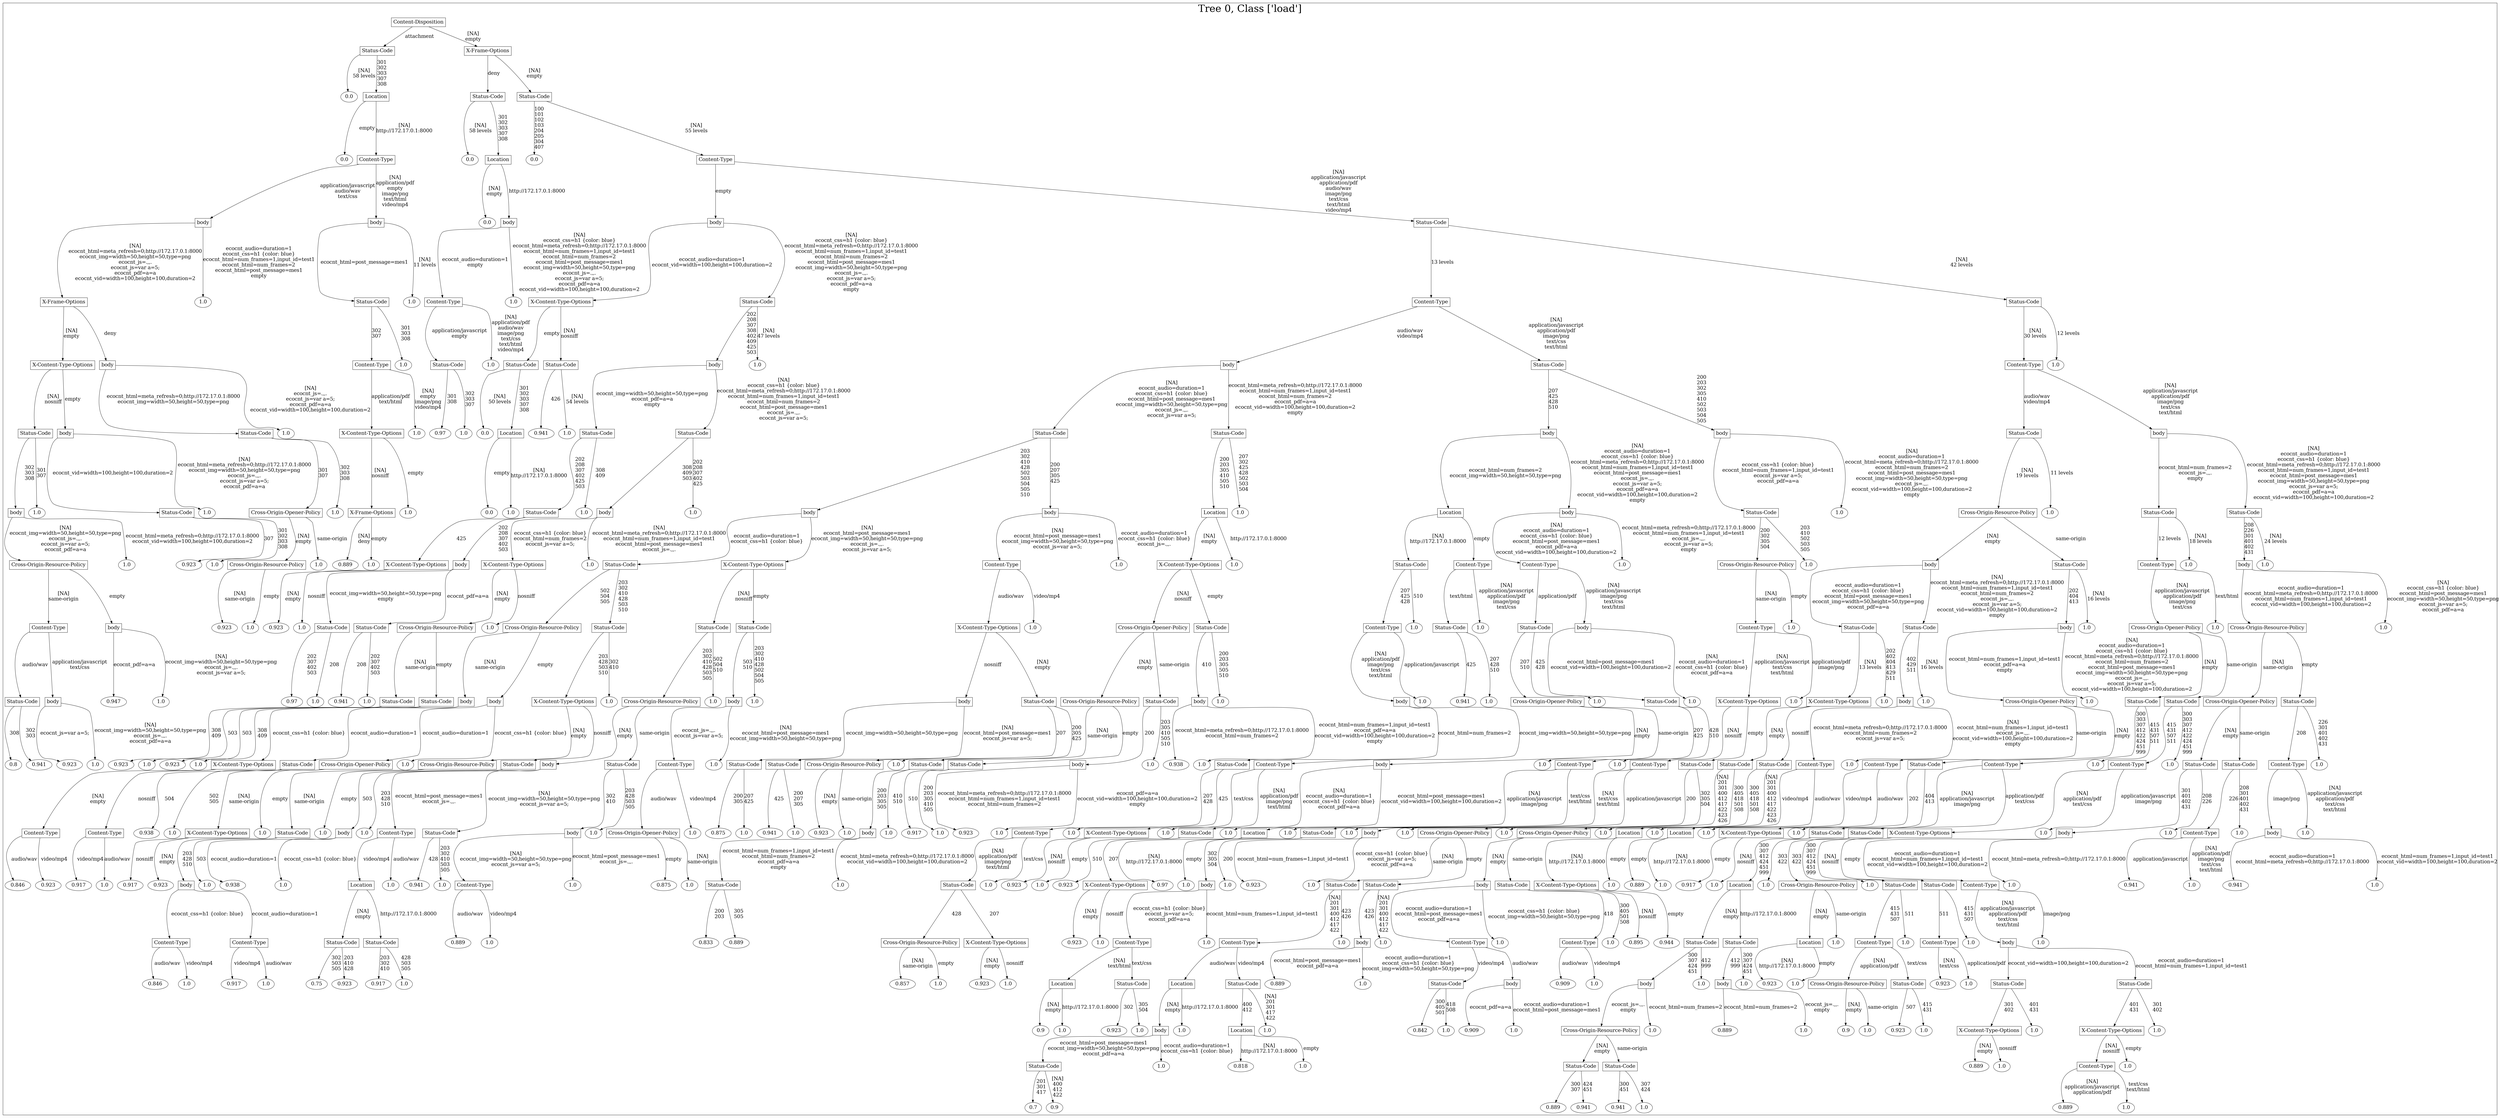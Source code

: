 /*
Generated by:
    http://https://github.com/h2oai/h2o-3/tree/master/h2o-genmodel/src/main/java/hex/genmodel/tools/PrintMojo.java
*/

/*
On a mac:

$ brew install graphviz
$ dot -Tpng file.gv -o file.png
$ open file.png
*/

digraph G {

subgraph cluster_0 {
/* Nodes */

/* Level 0 */
{
"SG_0_Node_0" [shape=box, fontsize=20, label="Content-Disposition"]
}

/* Level 1 */
{
"SG_0_Node_1" [shape=box, fontsize=20, label="Status-Code"]
"SG_0_Node_2" [shape=box, fontsize=20, label="X-Frame-Options"]
}

/* Level 2 */
{
"SG_0_Node_305" [fontsize=20, label="0.0"]
"SG_0_Node_3" [shape=box, fontsize=20, label="Location"]
"SG_0_Node_4" [shape=box, fontsize=20, label="Status-Code"]
"SG_0_Node_5" [shape=box, fontsize=20, label="Status-Code"]
}

/* Level 3 */
{
"SG_0_Node_306" [fontsize=20, label="0.0"]
"SG_0_Node_6" [shape=box, fontsize=20, label="Content-Type"]
"SG_0_Node_307" [fontsize=20, label="0.0"]
"SG_0_Node_7" [shape=box, fontsize=20, label="Location"]
"SG_0_Node_308" [fontsize=20, label="0.0"]
"SG_0_Node_8" [shape=box, fontsize=20, label="Content-Type"]
}

/* Level 4 */
{
"SG_0_Node_9" [shape=box, fontsize=20, label="body"]
"SG_0_Node_10" [shape=box, fontsize=20, label="body"]
"SG_0_Node_309" [fontsize=20, label="0.0"]
"SG_0_Node_11" [shape=box, fontsize=20, label="body"]
"SG_0_Node_12" [shape=box, fontsize=20, label="body"]
"SG_0_Node_13" [shape=box, fontsize=20, label="Status-Code"]
}

/* Level 5 */
{
"SG_0_Node_14" [shape=box, fontsize=20, label="X-Frame-Options"]
"SG_0_Node_310" [fontsize=20, label="1.0"]
"SG_0_Node_15" [shape=box, fontsize=20, label="Status-Code"]
"SG_0_Node_311" [fontsize=20, label="1.0"]
"SG_0_Node_16" [shape=box, fontsize=20, label="Content-Type"]
"SG_0_Node_312" [fontsize=20, label="1.0"]
"SG_0_Node_17" [shape=box, fontsize=20, label="X-Content-Type-Options"]
"SG_0_Node_18" [shape=box, fontsize=20, label="Status-Code"]
"SG_0_Node_19" [shape=box, fontsize=20, label="Content-Type"]
"SG_0_Node_20" [shape=box, fontsize=20, label="Status-Code"]
}

/* Level 6 */
{
"SG_0_Node_21" [shape=box, fontsize=20, label="X-Content-Type-Options"]
"SG_0_Node_22" [shape=box, fontsize=20, label="body"]
"SG_0_Node_23" [shape=box, fontsize=20, label="Content-Type"]
"SG_0_Node_313" [fontsize=20, label="1.0"]
"SG_0_Node_24" [shape=box, fontsize=20, label="Status-Code"]
"SG_0_Node_314" [fontsize=20, label="1.0"]
"SG_0_Node_25" [shape=box, fontsize=20, label="Status-Code"]
"SG_0_Node_26" [shape=box, fontsize=20, label="Status-Code"]
"SG_0_Node_27" [shape=box, fontsize=20, label="body"]
"SG_0_Node_315" [fontsize=20, label="1.0"]
"SG_0_Node_28" [shape=box, fontsize=20, label="body"]
"SG_0_Node_29" [shape=box, fontsize=20, label="Status-Code"]
"SG_0_Node_30" [shape=box, fontsize=20, label="Content-Type"]
"SG_0_Node_316" [fontsize=20, label="1.0"]
}

/* Level 7 */
{
"SG_0_Node_31" [shape=box, fontsize=20, label="Status-Code"]
"SG_0_Node_32" [shape=box, fontsize=20, label="body"]
"SG_0_Node_33" [shape=box, fontsize=20, label="Status-Code"]
"SG_0_Node_317" [fontsize=20, label="1.0"]
"SG_0_Node_34" [shape=box, fontsize=20, label="X-Content-Type-Options"]
"SG_0_Node_318" [fontsize=20, label="1.0"]
"SG_0_Node_319" [fontsize=20, label="0.97"]
"SG_0_Node_320" [fontsize=20, label="1.0"]
"SG_0_Node_321" [fontsize=20, label="0.0"]
"SG_0_Node_36" [shape=box, fontsize=20, label="Location"]
"SG_0_Node_322" [fontsize=20, label="0.941"]
"SG_0_Node_323" [fontsize=20, label="1.0"]
"SG_0_Node_38" [shape=box, fontsize=20, label="Status-Code"]
"SG_0_Node_39" [shape=box, fontsize=20, label="Status-Code"]
"SG_0_Node_40" [shape=box, fontsize=20, label="Status-Code"]
"SG_0_Node_41" [shape=box, fontsize=20, label="Status-Code"]
"SG_0_Node_42" [shape=box, fontsize=20, label="body"]
"SG_0_Node_43" [shape=box, fontsize=20, label="body"]
"SG_0_Node_44" [shape=box, fontsize=20, label="Status-Code"]
"SG_0_Node_45" [shape=box, fontsize=20, label="body"]
}

/* Level 8 */
{
"SG_0_Node_46" [shape=box, fontsize=20, label="body"]
"SG_0_Node_324" [fontsize=20, label="1.0"]
"SG_0_Node_47" [shape=box, fontsize=20, label="Status-Code"]
"SG_0_Node_325" [fontsize=20, label="1.0"]
"SG_0_Node_48" [shape=box, fontsize=20, label="Cross-Origin-Opener-Policy"]
"SG_0_Node_326" [fontsize=20, label="1.0"]
"SG_0_Node_49" [shape=box, fontsize=20, label="X-Frame-Options"]
"SG_0_Node_327" [fontsize=20, label="1.0"]
"SG_0_Node_328" [fontsize=20, label="0.0"]
"SG_0_Node_329" [fontsize=20, label="1.0"]
"SG_0_Node_50" [shape=box, fontsize=20, label="Status-Code"]
"SG_0_Node_330" [fontsize=20, label="1.0"]
"SG_0_Node_51" [shape=box, fontsize=20, label="body"]
"SG_0_Node_331" [fontsize=20, label="1.0"]
"SG_0_Node_52" [shape=box, fontsize=20, label="body"]
"SG_0_Node_53" [shape=box, fontsize=20, label="body"]
"SG_0_Node_54" [shape=box, fontsize=20, label="Location"]
"SG_0_Node_332" [fontsize=20, label="1.0"]
"SG_0_Node_55" [shape=box, fontsize=20, label="Location"]
"SG_0_Node_56" [shape=box, fontsize=20, label="body"]
"SG_0_Node_57" [shape=box, fontsize=20, label="Status-Code"]
"SG_0_Node_333" [fontsize=20, label="1.0"]
"SG_0_Node_58" [shape=box, fontsize=20, label="Cross-Origin-Resource-Policy"]
"SG_0_Node_334" [fontsize=20, label="1.0"]
"SG_0_Node_59" [shape=box, fontsize=20, label="Status-Code"]
"SG_0_Node_60" [shape=box, fontsize=20, label="Status-Code"]
}

/* Level 9 */
{
"SG_0_Node_61" [shape=box, fontsize=20, label="Cross-Origin-Resource-Policy"]
"SG_0_Node_335" [fontsize=20, label="1.0"]
"SG_0_Node_336" [fontsize=20, label="0.923"]
"SG_0_Node_337" [fontsize=20, label="1.0"]
"SG_0_Node_63" [shape=box, fontsize=20, label="Cross-Origin-Resource-Policy"]
"SG_0_Node_338" [fontsize=20, label="1.0"]
"SG_0_Node_339" [fontsize=20, label="0.889"]
"SG_0_Node_340" [fontsize=20, label="1.0"]
"SG_0_Node_65" [shape=box, fontsize=20, label="X-Content-Type-Options"]
"SG_0_Node_66" [shape=box, fontsize=20, label="body"]
"SG_0_Node_67" [shape=box, fontsize=20, label="X-Content-Type-Options"]
"SG_0_Node_341" [fontsize=20, label="1.0"]
"SG_0_Node_68" [shape=box, fontsize=20, label="Status-Code"]
"SG_0_Node_69" [shape=box, fontsize=20, label="X-Content-Type-Options"]
"SG_0_Node_70" [shape=box, fontsize=20, label="Content-Type"]
"SG_0_Node_342" [fontsize=20, label="1.0"]
"SG_0_Node_71" [shape=box, fontsize=20, label="X-Content-Type-Options"]
"SG_0_Node_343" [fontsize=20, label="1.0"]
"SG_0_Node_72" [shape=box, fontsize=20, label="Status-Code"]
"SG_0_Node_73" [shape=box, fontsize=20, label="Content-Type"]
"SG_0_Node_74" [shape=box, fontsize=20, label="Content-Type"]
"SG_0_Node_344" [fontsize=20, label="1.0"]
"SG_0_Node_75" [shape=box, fontsize=20, label="Cross-Origin-Resource-Policy"]
"SG_0_Node_345" [fontsize=20, label="1.0"]
"SG_0_Node_76" [shape=box, fontsize=20, label="body"]
"SG_0_Node_77" [shape=box, fontsize=20, label="Status-Code"]
"SG_0_Node_78" [shape=box, fontsize=20, label="Content-Type"]
"SG_0_Node_346" [fontsize=20, label="1.0"]
"SG_0_Node_79" [shape=box, fontsize=20, label="body"]
"SG_0_Node_347" [fontsize=20, label="1.0"]
}

/* Level 10 */
{
"SG_0_Node_80" [shape=box, fontsize=20, label="Content-Type"]
"SG_0_Node_81" [shape=box, fontsize=20, label="body"]
"SG_0_Node_348" [fontsize=20, label="0.923"]
"SG_0_Node_349" [fontsize=20, label="1.0"]
"SG_0_Node_350" [fontsize=20, label="0.923"]
"SG_0_Node_351" [fontsize=20, label="1.0"]
"SG_0_Node_84" [shape=box, fontsize=20, label="Status-Code"]
"SG_0_Node_85" [shape=box, fontsize=20, label="Status-Code"]
"SG_0_Node_86" [shape=box, fontsize=20, label="Cross-Origin-Resource-Policy"]
"SG_0_Node_352" [fontsize=20, label="1.0"]
"SG_0_Node_87" [shape=box, fontsize=20, label="Cross-Origin-Resource-Policy"]
"SG_0_Node_88" [shape=box, fontsize=20, label="Status-Code"]
"SG_0_Node_89" [shape=box, fontsize=20, label="Status-Code"]
"SG_0_Node_90" [shape=box, fontsize=20, label="Status-Code"]
"SG_0_Node_91" [shape=box, fontsize=20, label="X-Content-Type-Options"]
"SG_0_Node_353" [fontsize=20, label="1.0"]
"SG_0_Node_92" [shape=box, fontsize=20, label="Cross-Origin-Opener-Policy"]
"SG_0_Node_93" [shape=box, fontsize=20, label="Status-Code"]
"SG_0_Node_94" [shape=box, fontsize=20, label="Content-Type"]
"SG_0_Node_354" [fontsize=20, label="1.0"]
"SG_0_Node_95" [shape=box, fontsize=20, label="Status-Code"]
"SG_0_Node_355" [fontsize=20, label="1.0"]
"SG_0_Node_96" [shape=box, fontsize=20, label="Status-Code"]
"SG_0_Node_97" [shape=box, fontsize=20, label="body"]
"SG_0_Node_98" [shape=box, fontsize=20, label="Content-Type"]
"SG_0_Node_356" [fontsize=20, label="1.0"]
"SG_0_Node_99" [shape=box, fontsize=20, label="Status-Code"]
"SG_0_Node_100" [shape=box, fontsize=20, label="Status-Code"]
"SG_0_Node_101" [shape=box, fontsize=20, label="body"]
"SG_0_Node_357" [fontsize=20, label="1.0"]
"SG_0_Node_102" [shape=box, fontsize=20, label="Cross-Origin-Opener-Policy"]
"SG_0_Node_358" [fontsize=20, label="1.0"]
"SG_0_Node_103" [shape=box, fontsize=20, label="Cross-Origin-Resource-Policy"]
"SG_0_Node_359" [fontsize=20, label="1.0"]
}

/* Level 11 */
{
"SG_0_Node_104" [shape=box, fontsize=20, label="Status-Code"]
"SG_0_Node_105" [shape=box, fontsize=20, label="body"]
"SG_0_Node_360" [fontsize=20, label="0.947"]
"SG_0_Node_361" [fontsize=20, label="1.0"]
"SG_0_Node_362" [fontsize=20, label="0.97"]
"SG_0_Node_363" [fontsize=20, label="1.0"]
"SG_0_Node_364" [fontsize=20, label="0.941"]
"SG_0_Node_365" [fontsize=20, label="1.0"]
"SG_0_Node_109" [shape=box, fontsize=20, label="Status-Code"]
"SG_0_Node_110" [shape=box, fontsize=20, label="Status-Code"]
"SG_0_Node_111" [shape=box, fontsize=20, label="body"]
"SG_0_Node_112" [shape=box, fontsize=20, label="body"]
"SG_0_Node_113" [shape=box, fontsize=20, label="X-Content-Type-Options"]
"SG_0_Node_366" [fontsize=20, label="1.0"]
"SG_0_Node_114" [shape=box, fontsize=20, label="Cross-Origin-Resource-Policy"]
"SG_0_Node_367" [fontsize=20, label="1.0"]
"SG_0_Node_115" [shape=box, fontsize=20, label="body"]
"SG_0_Node_368" [fontsize=20, label="1.0"]
"SG_0_Node_116" [shape=box, fontsize=20, label="body"]
"SG_0_Node_117" [shape=box, fontsize=20, label="Status-Code"]
"SG_0_Node_118" [shape=box, fontsize=20, label="Cross-Origin-Resource-Policy"]
"SG_0_Node_119" [shape=box, fontsize=20, label="Status-Code"]
"SG_0_Node_120" [shape=box, fontsize=20, label="body"]
"SG_0_Node_369" [fontsize=20, label="1.0"]
"SG_0_Node_121" [shape=box, fontsize=20, label="body"]
"SG_0_Node_370" [fontsize=20, label="1.0"]
"SG_0_Node_371" [fontsize=20, label="0.941"]
"SG_0_Node_372" [fontsize=20, label="1.0"]
"SG_0_Node_123" [shape=box, fontsize=20, label="Cross-Origin-Opener-Policy"]
"SG_0_Node_373" [fontsize=20, label="1.0"]
"SG_0_Node_124" [shape=box, fontsize=20, label="Status-Code"]
"SG_0_Node_374" [fontsize=20, label="1.0"]
"SG_0_Node_125" [shape=box, fontsize=20, label="X-Content-Type-Options"]
"SG_0_Node_375" [fontsize=20, label="1.0"]
"SG_0_Node_126" [shape=box, fontsize=20, label="X-Content-Type-Options"]
"SG_0_Node_376" [fontsize=20, label="1.0"]
"SG_0_Node_127" [shape=box, fontsize=20, label="body"]
"SG_0_Node_377" [fontsize=20, label="1.0"]
"SG_0_Node_128" [shape=box, fontsize=20, label="Cross-Origin-Opener-Policy"]
"SG_0_Node_378" [fontsize=20, label="1.0"]
"SG_0_Node_129" [shape=box, fontsize=20, label="Status-Code"]
"SG_0_Node_130" [shape=box, fontsize=20, label="Status-Code"]
"SG_0_Node_131" [shape=box, fontsize=20, label="Cross-Origin-Opener-Policy"]
"SG_0_Node_132" [shape=box, fontsize=20, label="Status-Code"]
}

/* Level 12 */
{
"SG_0_Node_379" [fontsize=20, label="0.8"]
"SG_0_Node_380" [fontsize=20, label="0.941"]
"SG_0_Node_381" [fontsize=20, label="0.923"]
"SG_0_Node_382" [fontsize=20, label="1.0"]
"SG_0_Node_383" [fontsize=20, label="0.923"]
"SG_0_Node_384" [fontsize=20, label="1.0"]
"SG_0_Node_385" [fontsize=20, label="0.923"]
"SG_0_Node_386" [fontsize=20, label="1.0"]
"SG_0_Node_138" [shape=box, fontsize=20, label="X-Content-Type-Options"]
"SG_0_Node_139" [shape=box, fontsize=20, label="Status-Code"]
"SG_0_Node_140" [shape=box, fontsize=20, label="Cross-Origin-Opener-Policy"]
"SG_0_Node_387" [fontsize=20, label="1.0"]
"SG_0_Node_141" [shape=box, fontsize=20, label="Cross-Origin-Resource-Policy"]
"SG_0_Node_142" [shape=box, fontsize=20, label="Status-Code"]
"SG_0_Node_143" [shape=box, fontsize=20, label="body"]
"SG_0_Node_144" [shape=box, fontsize=20, label="Status-Code"]
"SG_0_Node_145" [shape=box, fontsize=20, label="Content-Type"]
"SG_0_Node_388" [fontsize=20, label="1.0"]
"SG_0_Node_146" [shape=box, fontsize=20, label="Status-Code"]
"SG_0_Node_147" [shape=box, fontsize=20, label="Status-Code"]
"SG_0_Node_148" [shape=box, fontsize=20, label="Cross-Origin-Resource-Policy"]
"SG_0_Node_389" [fontsize=20, label="1.0"]
"SG_0_Node_149" [shape=box, fontsize=20, label="Status-Code"]
"SG_0_Node_150" [shape=box, fontsize=20, label="Status-Code"]
"SG_0_Node_151" [shape=box, fontsize=20, label="body"]
"SG_0_Node_390" [fontsize=20, label="1.0"]
"SG_0_Node_391" [fontsize=20, label="0.938"]
"SG_0_Node_392" [fontsize=20, label="1.0"]
"SG_0_Node_153" [shape=box, fontsize=20, label="Status-Code"]
"SG_0_Node_154" [shape=box, fontsize=20, label="Content-Type"]
"SG_0_Node_155" [shape=box, fontsize=20, label="body"]
"SG_0_Node_393" [fontsize=20, label="1.0"]
"SG_0_Node_156" [shape=box, fontsize=20, label="Content-Type"]
"SG_0_Node_394" [fontsize=20, label="1.0"]
"SG_0_Node_157" [shape=box, fontsize=20, label="Content-Type"]
"SG_0_Node_158" [shape=box, fontsize=20, label="Status-Code"]
"SG_0_Node_159" [shape=box, fontsize=20, label="Status-Code"]
"SG_0_Node_160" [shape=box, fontsize=20, label="Status-Code"]
"SG_0_Node_161" [shape=box, fontsize=20, label="Content-Type"]
"SG_0_Node_395" [fontsize=20, label="1.0"]
"SG_0_Node_162" [shape=box, fontsize=20, label="Content-Type"]
"SG_0_Node_163" [shape=box, fontsize=20, label="Status-Code"]
"SG_0_Node_164" [shape=box, fontsize=20, label="Content-Type"]
"SG_0_Node_396" [fontsize=20, label="1.0"]
"SG_0_Node_165" [shape=box, fontsize=20, label="Content-Type"]
"SG_0_Node_397" [fontsize=20, label="1.0"]
"SG_0_Node_166" [shape=box, fontsize=20, label="Status-Code"]
"SG_0_Node_167" [shape=box, fontsize=20, label="Status-Code"]
"SG_0_Node_168" [shape=box, fontsize=20, label="Content-Type"]
"SG_0_Node_398" [fontsize=20, label="1.0"]
}

/* Level 13 */
{
"SG_0_Node_169" [shape=box, fontsize=20, label="Content-Type"]
"SG_0_Node_170" [shape=box, fontsize=20, label="Content-Type"]
"SG_0_Node_399" [fontsize=20, label="0.938"]
"SG_0_Node_400" [fontsize=20, label="1.0"]
"SG_0_Node_172" [shape=box, fontsize=20, label="X-Content-Type-Options"]
"SG_0_Node_401" [fontsize=20, label="1.0"]
"SG_0_Node_173" [shape=box, fontsize=20, label="Status-Code"]
"SG_0_Node_402" [fontsize=20, label="1.0"]
"SG_0_Node_174" [shape=box, fontsize=20, label="body"]
"SG_0_Node_403" [fontsize=20, label="1.0"]
"SG_0_Node_175" [shape=box, fontsize=20, label="Content-Type"]
"SG_0_Node_176" [shape=box, fontsize=20, label="Status-Code"]
"SG_0_Node_177" [shape=box, fontsize=20, label="body"]
"SG_0_Node_404" [fontsize=20, label="1.0"]
"SG_0_Node_178" [shape=box, fontsize=20, label="Cross-Origin-Opener-Policy"]
"SG_0_Node_405" [fontsize=20, label="1.0"]
"SG_0_Node_406" [fontsize=20, label="0.875"]
"SG_0_Node_407" [fontsize=20, label="1.0"]
"SG_0_Node_408" [fontsize=20, label="0.941"]
"SG_0_Node_409" [fontsize=20, label="1.0"]
"SG_0_Node_410" [fontsize=20, label="0.923"]
"SG_0_Node_411" [fontsize=20, label="1.0"]
"SG_0_Node_182" [shape=box, fontsize=20, label="body"]
"SG_0_Node_412" [fontsize=20, label="1.0"]
"SG_0_Node_413" [fontsize=20, label="0.917"]
"SG_0_Node_414" [fontsize=20, label="1.0"]
"SG_0_Node_415" [fontsize=20, label="0.923"]
"SG_0_Node_416" [fontsize=20, label="1.0"]
"SG_0_Node_185" [shape=box, fontsize=20, label="Content-Type"]
"SG_0_Node_417" [fontsize=20, label="1.0"]
"SG_0_Node_186" [shape=box, fontsize=20, label="X-Content-Type-Options"]
"SG_0_Node_418" [fontsize=20, label="1.0"]
"SG_0_Node_187" [shape=box, fontsize=20, label="Status-Code"]
"SG_0_Node_419" [fontsize=20, label="1.0"]
"SG_0_Node_188" [shape=box, fontsize=20, label="Location"]
"SG_0_Node_420" [fontsize=20, label="1.0"]
"SG_0_Node_189" [shape=box, fontsize=20, label="Status-Code"]
"SG_0_Node_421" [fontsize=20, label="1.0"]
"SG_0_Node_190" [shape=box, fontsize=20, label="body"]
"SG_0_Node_422" [fontsize=20, label="1.0"]
"SG_0_Node_191" [shape=box, fontsize=20, label="Cross-Origin-Opener-Policy"]
"SG_0_Node_423" [fontsize=20, label="1.0"]
"SG_0_Node_192" [shape=box, fontsize=20, label="Cross-Origin-Opener-Policy"]
"SG_0_Node_424" [fontsize=20, label="1.0"]
"SG_0_Node_193" [shape=box, fontsize=20, label="Location"]
"SG_0_Node_425" [fontsize=20, label="1.0"]
"SG_0_Node_194" [shape=box, fontsize=20, label="Location"]
"SG_0_Node_426" [fontsize=20, label="1.0"]
"SG_0_Node_195" [shape=box, fontsize=20, label="X-Content-Type-Options"]
"SG_0_Node_427" [fontsize=20, label="1.0"]
"SG_0_Node_196" [shape=box, fontsize=20, label="Status-Code"]
"SG_0_Node_197" [shape=box, fontsize=20, label="Status-Code"]
"SG_0_Node_198" [shape=box, fontsize=20, label="X-Content-Type-Options"]
"SG_0_Node_428" [fontsize=20, label="1.0"]
"SG_0_Node_199" [shape=box, fontsize=20, label="body"]
"SG_0_Node_429" [fontsize=20, label="1.0"]
"SG_0_Node_200" [shape=box, fontsize=20, label="Content-Type"]
"SG_0_Node_430" [fontsize=20, label="1.0"]
"SG_0_Node_201" [shape=box, fontsize=20, label="body"]
"SG_0_Node_431" [fontsize=20, label="1.0"]
}

/* Level 14 */
{
"SG_0_Node_432" [fontsize=20, label="0.846"]
"SG_0_Node_433" [fontsize=20, label="0.923"]
"SG_0_Node_434" [fontsize=20, label="0.917"]
"SG_0_Node_435" [fontsize=20, label="1.0"]
"SG_0_Node_436" [fontsize=20, label="0.917"]
"SG_0_Node_437" [fontsize=20, label="0.923"]
"SG_0_Node_207" [shape=box, fontsize=20, label="body"]
"SG_0_Node_438" [fontsize=20, label="1.0"]
"SG_0_Node_439" [fontsize=20, label="0.938"]
"SG_0_Node_440" [fontsize=20, label="1.0"]
"SG_0_Node_209" [shape=box, fontsize=20, label="Location"]
"SG_0_Node_441" [fontsize=20, label="1.0"]
"SG_0_Node_442" [fontsize=20, label="0.941"]
"SG_0_Node_443" [fontsize=20, label="1.0"]
"SG_0_Node_211" [shape=box, fontsize=20, label="Content-Type"]
"SG_0_Node_444" [fontsize=20, label="1.0"]
"SG_0_Node_445" [fontsize=20, label="0.875"]
"SG_0_Node_446" [fontsize=20, label="1.0"]
"SG_0_Node_213" [shape=box, fontsize=20, label="Status-Code"]
"SG_0_Node_447" [fontsize=20, label="1.0"]
"SG_0_Node_214" [shape=box, fontsize=20, label="Status-Code"]
"SG_0_Node_448" [fontsize=20, label="1.0"]
"SG_0_Node_449" [fontsize=20, label="0.923"]
"SG_0_Node_450" [fontsize=20, label="1.0"]
"SG_0_Node_451" [fontsize=20, label="0.923"]
"SG_0_Node_217" [shape=box, fontsize=20, label="X-Content-Type-Options"]
"SG_0_Node_452" [fontsize=20, label="0.97"]
"SG_0_Node_453" [fontsize=20, label="1.0"]
"SG_0_Node_219" [shape=box, fontsize=20, label="body"]
"SG_0_Node_454" [fontsize=20, label="1.0"]
"SG_0_Node_455" [fontsize=20, label="0.923"]
"SG_0_Node_456" [fontsize=20, label="1.0"]
"SG_0_Node_221" [shape=box, fontsize=20, label="Status-Code"]
"SG_0_Node_222" [shape=box, fontsize=20, label="Status-Code"]
"SG_0_Node_223" [shape=box, fontsize=20, label="body"]
"SG_0_Node_224" [shape=box, fontsize=20, label="Status-Code"]
"SG_0_Node_225" [shape=box, fontsize=20, label="X-Content-Type-Options"]
"SG_0_Node_457" [fontsize=20, label="1.0"]
"SG_0_Node_458" [fontsize=20, label="0.889"]
"SG_0_Node_459" [fontsize=20, label="1.0"]
"SG_0_Node_460" [fontsize=20, label="0.917"]
"SG_0_Node_461" [fontsize=20, label="1.0"]
"SG_0_Node_228" [shape=box, fontsize=20, label="Location"]
"SG_0_Node_462" [fontsize=20, label="1.0"]
"SG_0_Node_229" [shape=box, fontsize=20, label="Cross-Origin-Resource-Policy"]
"SG_0_Node_463" [fontsize=20, label="1.0"]
"SG_0_Node_230" [shape=box, fontsize=20, label="Status-Code"]
"SG_0_Node_231" [shape=box, fontsize=20, label="Status-Code"]
"SG_0_Node_232" [shape=box, fontsize=20, label="Content-Type"]
"SG_0_Node_464" [fontsize=20, label="1.0"]
"SG_0_Node_465" [fontsize=20, label="0.941"]
"SG_0_Node_466" [fontsize=20, label="1.0"]
"SG_0_Node_467" [fontsize=20, label="0.941"]
"SG_0_Node_468" [fontsize=20, label="1.0"]
}

/* Level 15 */
{
"SG_0_Node_235" [shape=box, fontsize=20, label="Content-Type"]
"SG_0_Node_236" [shape=box, fontsize=20, label="Content-Type"]
"SG_0_Node_237" [shape=box, fontsize=20, label="Status-Code"]
"SG_0_Node_238" [shape=box, fontsize=20, label="Status-Code"]
"SG_0_Node_469" [fontsize=20, label="0.889"]
"SG_0_Node_470" [fontsize=20, label="1.0"]
"SG_0_Node_471" [fontsize=20, label="0.833"]
"SG_0_Node_472" [fontsize=20, label="0.889"]
"SG_0_Node_242" [shape=box, fontsize=20, label="Cross-Origin-Resource-Policy"]
"SG_0_Node_243" [shape=box, fontsize=20, label="X-Content-Type-Options"]
"SG_0_Node_473" [fontsize=20, label="0.923"]
"SG_0_Node_474" [fontsize=20, label="1.0"]
"SG_0_Node_245" [shape=box, fontsize=20, label="Content-Type"]
"SG_0_Node_475" [fontsize=20, label="1.0"]
"SG_0_Node_246" [shape=box, fontsize=20, label="Content-Type"]
"SG_0_Node_476" [fontsize=20, label="1.0"]
"SG_0_Node_247" [shape=box, fontsize=20, label="body"]
"SG_0_Node_477" [fontsize=20, label="1.0"]
"SG_0_Node_248" [shape=box, fontsize=20, label="Content-Type"]
"SG_0_Node_478" [fontsize=20, label="1.0"]
"SG_0_Node_249" [shape=box, fontsize=20, label="Content-Type"]
"SG_0_Node_479" [fontsize=20, label="1.0"]
"SG_0_Node_480" [fontsize=20, label="0.895"]
"SG_0_Node_481" [fontsize=20, label="0.944"]
"SG_0_Node_252" [shape=box, fontsize=20, label="Status-Code"]
"SG_0_Node_253" [shape=box, fontsize=20, label="Status-Code"]
"SG_0_Node_254" [shape=box, fontsize=20, label="Location"]
"SG_0_Node_482" [fontsize=20, label="1.0"]
"SG_0_Node_255" [shape=box, fontsize=20, label="Content-Type"]
"SG_0_Node_483" [fontsize=20, label="1.0"]
"SG_0_Node_256" [shape=box, fontsize=20, label="Content-Type"]
"SG_0_Node_484" [fontsize=20, label="1.0"]
"SG_0_Node_257" [shape=box, fontsize=20, label="body"]
"SG_0_Node_485" [fontsize=20, label="1.0"]
}

/* Level 16 */
{
"SG_0_Node_486" [fontsize=20, label="0.846"]
"SG_0_Node_487" [fontsize=20, label="1.0"]
"SG_0_Node_488" [fontsize=20, label="0.917"]
"SG_0_Node_489" [fontsize=20, label="1.0"]
"SG_0_Node_490" [fontsize=20, label="0.75"]
"SG_0_Node_491" [fontsize=20, label="0.923"]
"SG_0_Node_492" [fontsize=20, label="0.917"]
"SG_0_Node_493" [fontsize=20, label="1.0"]
"SG_0_Node_494" [fontsize=20, label="0.857"]
"SG_0_Node_495" [fontsize=20, label="1.0"]
"SG_0_Node_496" [fontsize=20, label="0.923"]
"SG_0_Node_497" [fontsize=20, label="1.0"]
"SG_0_Node_265" [shape=box, fontsize=20, label="Location"]
"SG_0_Node_266" [shape=box, fontsize=20, label="Status-Code"]
"SG_0_Node_267" [shape=box, fontsize=20, label="Location"]
"SG_0_Node_268" [shape=box, fontsize=20, label="Status-Code"]
"SG_0_Node_498" [fontsize=20, label="0.889"]
"SG_0_Node_499" [fontsize=20, label="1.0"]
"SG_0_Node_270" [shape=box, fontsize=20, label="Status-Code"]
"SG_0_Node_271" [shape=box, fontsize=20, label="body"]
"SG_0_Node_500" [fontsize=20, label="0.909"]
"SG_0_Node_501" [fontsize=20, label="1.0"]
"SG_0_Node_273" [shape=box, fontsize=20, label="body"]
"SG_0_Node_502" [fontsize=20, label="1.0"]
"SG_0_Node_274" [shape=box, fontsize=20, label="body"]
"SG_0_Node_503" [fontsize=20, label="1.0"]
"SG_0_Node_504" [fontsize=20, label="0.923"]
"SG_0_Node_505" [fontsize=20, label="1.0"]
"SG_0_Node_276" [shape=box, fontsize=20, label="Cross-Origin-Resource-Policy"]
"SG_0_Node_277" [shape=box, fontsize=20, label="Status-Code"]
"SG_0_Node_506" [fontsize=20, label="0.923"]
"SG_0_Node_507" [fontsize=20, label="1.0"]
"SG_0_Node_279" [shape=box, fontsize=20, label="Status-Code"]
"SG_0_Node_280" [shape=box, fontsize=20, label="Status-Code"]
}

/* Level 17 */
{
"SG_0_Node_508" [fontsize=20, label="0.9"]
"SG_0_Node_509" [fontsize=20, label="1.0"]
"SG_0_Node_510" [fontsize=20, label="0.923"]
"SG_0_Node_511" [fontsize=20, label="1.0"]
"SG_0_Node_283" [shape=box, fontsize=20, label="body"]
"SG_0_Node_512" [fontsize=20, label="1.0"]
"SG_0_Node_284" [shape=box, fontsize=20, label="Location"]
"SG_0_Node_513" [fontsize=20, label="1.0"]
"SG_0_Node_514" [fontsize=20, label="0.842"]
"SG_0_Node_515" [fontsize=20, label="1.0"]
"SG_0_Node_516" [fontsize=20, label="0.909"]
"SG_0_Node_517" [fontsize=20, label="1.0"]
"SG_0_Node_287" [shape=box, fontsize=20, label="Cross-Origin-Resource-Policy"]
"SG_0_Node_518" [fontsize=20, label="1.0"]
"SG_0_Node_519" [fontsize=20, label="0.889"]
"SG_0_Node_520" [fontsize=20, label="1.0"]
"SG_0_Node_521" [fontsize=20, label="0.9"]
"SG_0_Node_522" [fontsize=20, label="1.0"]
"SG_0_Node_523" [fontsize=20, label="0.923"]
"SG_0_Node_524" [fontsize=20, label="1.0"]
"SG_0_Node_291" [shape=box, fontsize=20, label="X-Content-Type-Options"]
"SG_0_Node_525" [fontsize=20, label="1.0"]
"SG_0_Node_292" [shape=box, fontsize=20, label="X-Content-Type-Options"]
"SG_0_Node_526" [fontsize=20, label="1.0"]
}

/* Level 18 */
{
"SG_0_Node_293" [shape=box, fontsize=20, label="Status-Code"]
"SG_0_Node_527" [fontsize=20, label="1.0"]
"SG_0_Node_528" [fontsize=20, label="0.818"]
"SG_0_Node_529" [fontsize=20, label="1.0"]
"SG_0_Node_295" [shape=box, fontsize=20, label="Status-Code"]
"SG_0_Node_296" [shape=box, fontsize=20, label="Status-Code"]
"SG_0_Node_530" [fontsize=20, label="0.889"]
"SG_0_Node_531" [fontsize=20, label="1.0"]
"SG_0_Node_298" [shape=box, fontsize=20, label="Content-Type"]
"SG_0_Node_532" [fontsize=20, label="1.0"]
}

/* Level 19 */
{
"SG_0_Node_533" [fontsize=20, label="0.7"]
"SG_0_Node_534" [fontsize=20, label="0.9"]
"SG_0_Node_535" [fontsize=20, label="0.889"]
"SG_0_Node_536" [fontsize=20, label="0.941"]
"SG_0_Node_537" [fontsize=20, label="0.941"]
"SG_0_Node_538" [fontsize=20, label="1.0"]
"SG_0_Node_539" [fontsize=20, label="0.889"]
"SG_0_Node_540" [fontsize=20, label="1.0"]
}

/* Edges */
"SG_0_Node_0" -> "SG_0_Node_1" [fontsize=20, label="attachment
"]
"SG_0_Node_0" -> "SG_0_Node_2" [fontsize=20, label="[NA]
empty
"]
"SG_0_Node_2" -> "SG_0_Node_4" [fontsize=20, label="deny
"]
"SG_0_Node_2" -> "SG_0_Node_5" [fontsize=20, label="[NA]
empty
"]
"SG_0_Node_5" -> "SG_0_Node_308" [fontsize=20, label="100
101
102
103
204
205
304
407
"]
"SG_0_Node_5" -> "SG_0_Node_8" [fontsize=20, label="[NA]
55 levels
"]
"SG_0_Node_8" -> "SG_0_Node_12" [fontsize=20, label="empty
"]
"SG_0_Node_8" -> "SG_0_Node_13" [fontsize=20, label="[NA]
application/javascript
application/pdf
audio/wav
image/png
text/css
text/html
video/mp4
"]
"SG_0_Node_13" -> "SG_0_Node_19" [fontsize=20, label="13 levels
"]
"SG_0_Node_13" -> "SG_0_Node_20" [fontsize=20, label="[NA]
42 levels
"]
"SG_0_Node_20" -> "SG_0_Node_30" [fontsize=20, label="[NA]
30 levels
"]
"SG_0_Node_20" -> "SG_0_Node_316" [fontsize=20, label="12 levels
"]
"SG_0_Node_30" -> "SG_0_Node_44" [fontsize=20, label="audio/wav
video/mp4
"]
"SG_0_Node_30" -> "SG_0_Node_45" [fontsize=20, label="[NA]
application/javascript
application/pdf
image/png
text/css
text/html
"]
"SG_0_Node_45" -> "SG_0_Node_59" [fontsize=20, label="ecocnt_html=num_frames=2
ecocnt_js=.,,.
empty
"]
"SG_0_Node_45" -> "SG_0_Node_60" [fontsize=20, label="[NA]
ecocnt_audio=duration=1
ecocnt_css=h1 {color: blue}
ecocnt_html=meta_refresh=0;http://172.17.0.1:8000
ecocnt_html=num_frames=1,input_id=test1
ecocnt_html=post_message=mes1
ecocnt_img=width=50,height=50,type=png
ecocnt_js=var a=5;
ecocnt_pdf=a=a
ecocnt_vid=width=100,height=100,duration=2
"]
"SG_0_Node_60" -> "SG_0_Node_79" [fontsize=20, label="208
226
301
401
402
431
"]
"SG_0_Node_60" -> "SG_0_Node_347" [fontsize=20, label="[NA]
24 levels
"]
"SG_0_Node_79" -> "SG_0_Node_103" [fontsize=20, label="ecocnt_audio=duration=1
ecocnt_html=meta_refresh=0;http://172.17.0.1:8000
ecocnt_html=num_frames=1,input_id=test1
ecocnt_vid=width=100,height=100,duration=2
"]
"SG_0_Node_79" -> "SG_0_Node_359" [fontsize=20, label="[NA]
ecocnt_css=h1 {color: blue}
ecocnt_html=post_message=mes1
ecocnt_img=width=50,height=50,type=png
ecocnt_js=var a=5;
ecocnt_pdf=a=a
"]
"SG_0_Node_103" -> "SG_0_Node_131" [fontsize=20, label="[NA]
same-origin
"]
"SG_0_Node_103" -> "SG_0_Node_132" [fontsize=20, label="empty
"]
"SG_0_Node_132" -> "SG_0_Node_168" [fontsize=20, label="208
"]
"SG_0_Node_132" -> "SG_0_Node_398" [fontsize=20, label="226
301
401
402
431
"]
"SG_0_Node_168" -> "SG_0_Node_201" [fontsize=20, label="image/png
"]
"SG_0_Node_168" -> "SG_0_Node_431" [fontsize=20, label="[NA]
application/javascript
application/pdf
text/css
text/html
"]
"SG_0_Node_201" -> "SG_0_Node_467" [fontsize=20, label="ecocnt_audio=duration=1
ecocnt_html=meta_refresh=0;http://172.17.0.1:8000
"]
"SG_0_Node_201" -> "SG_0_Node_468" [fontsize=20, label="ecocnt_html=num_frames=1,input_id=test1
ecocnt_vid=width=100,height=100,duration=2
"]
"SG_0_Node_131" -> "SG_0_Node_166" [fontsize=20, label="[NA]
empty
"]
"SG_0_Node_131" -> "SG_0_Node_167" [fontsize=20, label="same-origin
"]
"SG_0_Node_167" -> "SG_0_Node_200" [fontsize=20, label="226
"]
"SG_0_Node_167" -> "SG_0_Node_430" [fontsize=20, label="208
301
401
402
431
"]
"SG_0_Node_200" -> "SG_0_Node_465" [fontsize=20, label="application/javascript
"]
"SG_0_Node_200" -> "SG_0_Node_466" [fontsize=20, label="[NA]
application/pdf
image/png
text/css
text/html
"]
"SG_0_Node_166" -> "SG_0_Node_199" [fontsize=20, label="301
401
402
431
"]
"SG_0_Node_166" -> "SG_0_Node_429" [fontsize=20, label="208
226
"]
"SG_0_Node_199" -> "SG_0_Node_232" [fontsize=20, label="ecocnt_audio=duration=1
ecocnt_html=num_frames=1,input_id=test1
ecocnt_vid=width=100,height=100,duration=2
"]
"SG_0_Node_199" -> "SG_0_Node_464" [fontsize=20, label="ecocnt_html=meta_refresh=0;http://172.17.0.1:8000
"]
"SG_0_Node_232" -> "SG_0_Node_257" [fontsize=20, label="[NA]
application/javascript
application/pdf
text/css
text/html
"]
"SG_0_Node_232" -> "SG_0_Node_485" [fontsize=20, label="image/png
"]
"SG_0_Node_257" -> "SG_0_Node_279" [fontsize=20, label="ecocnt_vid=width=100,height=100,duration=2
"]
"SG_0_Node_257" -> "SG_0_Node_280" [fontsize=20, label="ecocnt_audio=duration=1
ecocnt_html=num_frames=1,input_id=test1
"]
"SG_0_Node_280" -> "SG_0_Node_292" [fontsize=20, label="401
431
"]
"SG_0_Node_280" -> "SG_0_Node_526" [fontsize=20, label="301
402
"]
"SG_0_Node_292" -> "SG_0_Node_298" [fontsize=20, label="[NA]
nosniff
"]
"SG_0_Node_292" -> "SG_0_Node_532" [fontsize=20, label="empty
"]
"SG_0_Node_298" -> "SG_0_Node_539" [fontsize=20, label="[NA]
application/javascript
application/pdf
"]
"SG_0_Node_298" -> "SG_0_Node_540" [fontsize=20, label="text/css
text/html
"]
"SG_0_Node_279" -> "SG_0_Node_291" [fontsize=20, label="301
402
"]
"SG_0_Node_279" -> "SG_0_Node_525" [fontsize=20, label="401
431
"]
"SG_0_Node_291" -> "SG_0_Node_530" [fontsize=20, label="[NA]
empty
"]
"SG_0_Node_291" -> "SG_0_Node_531" [fontsize=20, label="nosniff
"]
"SG_0_Node_59" -> "SG_0_Node_78" [fontsize=20, label="12 levels
"]
"SG_0_Node_59" -> "SG_0_Node_346" [fontsize=20, label="[NA]
18 levels
"]
"SG_0_Node_78" -> "SG_0_Node_102" [fontsize=20, label="[NA]
application/javascript
application/pdf
image/png
text/css
"]
"SG_0_Node_78" -> "SG_0_Node_358" [fontsize=20, label="text/html
"]
"SG_0_Node_102" -> "SG_0_Node_129" [fontsize=20, label="[NA]
empty
"]
"SG_0_Node_102" -> "SG_0_Node_130" [fontsize=20, label="same-origin
"]
"SG_0_Node_130" -> "SG_0_Node_165" [fontsize=20, label="415
431
507
511
"]
"SG_0_Node_130" -> "SG_0_Node_397" [fontsize=20, label="300
303
307
412
422
424
451
999
"]
"SG_0_Node_165" -> "SG_0_Node_198" [fontsize=20, label="[NA]
application/pdf
text/css
"]
"SG_0_Node_165" -> "SG_0_Node_428" [fontsize=20, label="application/javascript
image/png
"]
"SG_0_Node_198" -> "SG_0_Node_230" [fontsize=20, label="[NA]
nosniff
"]
"SG_0_Node_198" -> "SG_0_Node_231" [fontsize=20, label="empty
"]
"SG_0_Node_231" -> "SG_0_Node_256" [fontsize=20, label="511
"]
"SG_0_Node_231" -> "SG_0_Node_484" [fontsize=20, label="415
431
507
"]
"SG_0_Node_256" -> "SG_0_Node_506" [fontsize=20, label="[NA]
text/css
"]
"SG_0_Node_256" -> "SG_0_Node_507" [fontsize=20, label="application/pdf
"]
"SG_0_Node_230" -> "SG_0_Node_255" [fontsize=20, label="415
431
507
"]
"SG_0_Node_230" -> "SG_0_Node_483" [fontsize=20, label="511
"]
"SG_0_Node_255" -> "SG_0_Node_276" [fontsize=20, label="[NA]
application/pdf
"]
"SG_0_Node_255" -> "SG_0_Node_277" [fontsize=20, label="text/css
"]
"SG_0_Node_277" -> "SG_0_Node_523" [fontsize=20, label="507
"]
"SG_0_Node_277" -> "SG_0_Node_524" [fontsize=20, label="415
431
"]
"SG_0_Node_276" -> "SG_0_Node_521" [fontsize=20, label="[NA]
empty
"]
"SG_0_Node_276" -> "SG_0_Node_522" [fontsize=20, label="same-origin
"]
"SG_0_Node_129" -> "SG_0_Node_164" [fontsize=20, label="300
303
307
412
422
424
451
999
"]
"SG_0_Node_129" -> "SG_0_Node_396" [fontsize=20, label="415
431
507
511
"]
"SG_0_Node_164" -> "SG_0_Node_196" [fontsize=20, label="[NA]
application/javascript
image/png
"]
"SG_0_Node_164" -> "SG_0_Node_197" [fontsize=20, label="application/pdf
text/css
"]
"SG_0_Node_197" -> "SG_0_Node_229" [fontsize=20, label="303
422
"]
"SG_0_Node_197" -> "SG_0_Node_463" [fontsize=20, label="300
307
412
424
451
999
"]
"SG_0_Node_229" -> "SG_0_Node_254" [fontsize=20, label="[NA]
empty
"]
"SG_0_Node_229" -> "SG_0_Node_482" [fontsize=20, label="same-origin
"]
"SG_0_Node_254" -> "SG_0_Node_504" [fontsize=20, label="[NA]
http://172.17.0.1:8000
"]
"SG_0_Node_254" -> "SG_0_Node_505" [fontsize=20, label="empty
"]
"SG_0_Node_196" -> "SG_0_Node_228" [fontsize=20, label="300
307
412
424
451
999
"]
"SG_0_Node_196" -> "SG_0_Node_462" [fontsize=20, label="303
422
"]
"SG_0_Node_228" -> "SG_0_Node_252" [fontsize=20, label="[NA]
empty
"]
"SG_0_Node_228" -> "SG_0_Node_253" [fontsize=20, label="http://172.17.0.1:8000
"]
"SG_0_Node_253" -> "SG_0_Node_274" [fontsize=20, label="412
999
"]
"SG_0_Node_253" -> "SG_0_Node_503" [fontsize=20, label="300
307
424
451
"]
"SG_0_Node_274" -> "SG_0_Node_519" [fontsize=20, label="ecocnt_html=num_frames=2
"]
"SG_0_Node_274" -> "SG_0_Node_520" [fontsize=20, label="ecocnt_js=.,,.
empty
"]
"SG_0_Node_252" -> "SG_0_Node_273" [fontsize=20, label="300
307
424
451
"]
"SG_0_Node_252" -> "SG_0_Node_502" [fontsize=20, label="412
999
"]
"SG_0_Node_273" -> "SG_0_Node_287" [fontsize=20, label="ecocnt_js=.,,.
empty
"]
"SG_0_Node_273" -> "SG_0_Node_518" [fontsize=20, label="ecocnt_html=num_frames=2
"]
"SG_0_Node_287" -> "SG_0_Node_295" [fontsize=20, label="[NA]
empty
"]
"SG_0_Node_287" -> "SG_0_Node_296" [fontsize=20, label="same-origin
"]
"SG_0_Node_296" -> "SG_0_Node_537" [fontsize=20, label="300
451
"]
"SG_0_Node_296" -> "SG_0_Node_538" [fontsize=20, label="307
424
"]
"SG_0_Node_295" -> "SG_0_Node_535" [fontsize=20, label="300
307
"]
"SG_0_Node_295" -> "SG_0_Node_536" [fontsize=20, label="424
451
"]
"SG_0_Node_44" -> "SG_0_Node_58" [fontsize=20, label="[NA]
19 levels
"]
"SG_0_Node_44" -> "SG_0_Node_334" [fontsize=20, label="11 levels
"]
"SG_0_Node_58" -> "SG_0_Node_76" [fontsize=20, label="[NA]
empty
"]
"SG_0_Node_58" -> "SG_0_Node_77" [fontsize=20, label="same-origin
"]
"SG_0_Node_77" -> "SG_0_Node_101" [fontsize=20, label="202
404
413
"]
"SG_0_Node_77" -> "SG_0_Node_357" [fontsize=20, label="[NA]
16 levels
"]
"SG_0_Node_101" -> "SG_0_Node_128" [fontsize=20, label="ecocnt_html=num_frames=1,input_id=test1
ecocnt_pdf=a=a
empty
"]
"SG_0_Node_101" -> "SG_0_Node_378" [fontsize=20, label="[NA]
ecocnt_audio=duration=1
ecocnt_css=h1 {color: blue}
ecocnt_html=meta_refresh=0;http://172.17.0.1:8000
ecocnt_html=num_frames=2
ecocnt_html=post_message=mes1
ecocnt_img=width=50,height=50,type=png
ecocnt_js=.,,.
ecocnt_js=var a=5;
ecocnt_vid=width=100,height=100,duration=2
"]
"SG_0_Node_128" -> "SG_0_Node_162" [fontsize=20, label="same-origin
"]
"SG_0_Node_128" -> "SG_0_Node_163" [fontsize=20, label="[NA]
empty
"]
"SG_0_Node_163" -> "SG_0_Node_195" [fontsize=20, label="202
"]
"SG_0_Node_163" -> "SG_0_Node_427" [fontsize=20, label="404
413
"]
"SG_0_Node_195" -> "SG_0_Node_460" [fontsize=20, label="empty
"]
"SG_0_Node_195" -> "SG_0_Node_461" [fontsize=20, label="[NA]
nosniff
"]
"SG_0_Node_162" -> "SG_0_Node_194" [fontsize=20, label="video/mp4
"]
"SG_0_Node_162" -> "SG_0_Node_426" [fontsize=20, label="audio/wav
"]
"SG_0_Node_194" -> "SG_0_Node_458" [fontsize=20, label="empty
"]
"SG_0_Node_194" -> "SG_0_Node_459" [fontsize=20, label="[NA]
http://172.17.0.1:8000
"]
"SG_0_Node_76" -> "SG_0_Node_99" [fontsize=20, label="ecocnt_audio=duration=1
ecocnt_css=h1 {color: blue}
ecocnt_html=post_message=mes1
ecocnt_img=width=50,height=50,type=png
ecocnt_pdf=a=a
"]
"SG_0_Node_76" -> "SG_0_Node_100" [fontsize=20, label="[NA]
ecocnt_html=meta_refresh=0;http://172.17.0.1:8000
ecocnt_html=num_frames=1,input_id=test1
ecocnt_html=num_frames=2
ecocnt_js=.,,.
ecocnt_js=var a=5;
ecocnt_vid=width=100,height=100,duration=2
empty
"]
"SG_0_Node_100" -> "SG_0_Node_127" [fontsize=20, label="402
429
511
"]
"SG_0_Node_100" -> "SG_0_Node_377" [fontsize=20, label="[NA]
16 levels
"]
"SG_0_Node_127" -> "SG_0_Node_161" [fontsize=20, label="ecocnt_html=meta_refresh=0;http://172.17.0.1:8000
ecocnt_html=num_frames=2
ecocnt_js=var a=5;
"]
"SG_0_Node_127" -> "SG_0_Node_395" [fontsize=20, label="[NA]
ecocnt_html=num_frames=1,input_id=test1
ecocnt_js=.,,.
ecocnt_vid=width=100,height=100,duration=2
empty
"]
"SG_0_Node_161" -> "SG_0_Node_193" [fontsize=20, label="video/mp4
"]
"SG_0_Node_161" -> "SG_0_Node_425" [fontsize=20, label="audio/wav
"]
"SG_0_Node_193" -> "SG_0_Node_225" [fontsize=20, label="[NA]
http://172.17.0.1:8000
"]
"SG_0_Node_193" -> "SG_0_Node_457" [fontsize=20, label="empty
"]
"SG_0_Node_225" -> "SG_0_Node_480" [fontsize=20, label="[NA]
nosniff
"]
"SG_0_Node_225" -> "SG_0_Node_481" [fontsize=20, label="empty
"]
"SG_0_Node_99" -> "SG_0_Node_126" [fontsize=20, label="[NA]
13 levels
"]
"SG_0_Node_99" -> "SG_0_Node_376" [fontsize=20, label="202
402
404
413
429
511
"]
"SG_0_Node_126" -> "SG_0_Node_159" [fontsize=20, label="[NA]
empty
"]
"SG_0_Node_126" -> "SG_0_Node_160" [fontsize=20, label="nosniff
"]
"SG_0_Node_160" -> "SG_0_Node_192" [fontsize=20, label="300
405
418
501
508
"]
"SG_0_Node_160" -> "SG_0_Node_424" [fontsize=20, label="[NA]
201
301
400
412
417
422
423
426
"]
"SG_0_Node_192" -> "SG_0_Node_223" [fontsize=20, label="[NA]
empty
"]
"SG_0_Node_192" -> "SG_0_Node_224" [fontsize=20, label="same-origin
"]
"SG_0_Node_224" -> "SG_0_Node_249" [fontsize=20, label="418
"]
"SG_0_Node_224" -> "SG_0_Node_479" [fontsize=20, label="300
405
501
508
"]
"SG_0_Node_249" -> "SG_0_Node_500" [fontsize=20, label="audio/wav
"]
"SG_0_Node_249" -> "SG_0_Node_501" [fontsize=20, label="video/mp4
"]
"SG_0_Node_223" -> "SG_0_Node_248" [fontsize=20, label="ecocnt_audio=duration=1
ecocnt_html=post_message=mes1
ecocnt_pdf=a=a
"]
"SG_0_Node_223" -> "SG_0_Node_478" [fontsize=20, label="ecocnt_css=h1 {color: blue}
ecocnt_img=width=50,height=50,type=png
"]
"SG_0_Node_248" -> "SG_0_Node_270" [fontsize=20, label="video/mp4
"]
"SG_0_Node_248" -> "SG_0_Node_271" [fontsize=20, label="audio/wav
"]
"SG_0_Node_271" -> "SG_0_Node_516" [fontsize=20, label="ecocnt_pdf=a=a
"]
"SG_0_Node_271" -> "SG_0_Node_517" [fontsize=20, label="ecocnt_audio=duration=1
ecocnt_html=post_message=mes1
"]
"SG_0_Node_270" -> "SG_0_Node_514" [fontsize=20, label="300
405
501
"]
"SG_0_Node_270" -> "SG_0_Node_515" [fontsize=20, label="418
508
"]
"SG_0_Node_159" -> "SG_0_Node_191" [fontsize=20, label="[NA]
201
301
400
412
417
422
423
426
"]
"SG_0_Node_159" -> "SG_0_Node_423" [fontsize=20, label="300
405
418
501
508
"]
"SG_0_Node_191" -> "SG_0_Node_221" [fontsize=20, label="[NA]
same-origin
"]
"SG_0_Node_191" -> "SG_0_Node_222" [fontsize=20, label="empty
"]
"SG_0_Node_222" -> "SG_0_Node_247" [fontsize=20, label="423
426
"]
"SG_0_Node_222" -> "SG_0_Node_477" [fontsize=20, label="[NA]
201
301
400
412
417
422
"]
"SG_0_Node_247" -> "SG_0_Node_498" [fontsize=20, label="ecocnt_html=post_message=mes1
ecocnt_pdf=a=a
"]
"SG_0_Node_247" -> "SG_0_Node_499" [fontsize=20, label="ecocnt_audio=duration=1
ecocnt_css=h1 {color: blue}
ecocnt_img=width=50,height=50,type=png
"]
"SG_0_Node_221" -> "SG_0_Node_246" [fontsize=20, label="[NA]
201
301
400
412
417
422
"]
"SG_0_Node_221" -> "SG_0_Node_476" [fontsize=20, label="423
426
"]
"SG_0_Node_246" -> "SG_0_Node_267" [fontsize=20, label="audio/wav
"]
"SG_0_Node_246" -> "SG_0_Node_268" [fontsize=20, label="video/mp4
"]
"SG_0_Node_268" -> "SG_0_Node_284" [fontsize=20, label="400
412
"]
"SG_0_Node_268" -> "SG_0_Node_513" [fontsize=20, label="[NA]
201
301
417
422
"]
"SG_0_Node_284" -> "SG_0_Node_528" [fontsize=20, label="[NA]
http://172.17.0.1:8000
"]
"SG_0_Node_284" -> "SG_0_Node_529" [fontsize=20, label="empty
"]
"SG_0_Node_267" -> "SG_0_Node_283" [fontsize=20, label="[NA]
empty
"]
"SG_0_Node_267" -> "SG_0_Node_512" [fontsize=20, label="http://172.17.0.1:8000
"]
"SG_0_Node_283" -> "SG_0_Node_293" [fontsize=20, label="ecocnt_html=post_message=mes1
ecocnt_img=width=50,height=50,type=png
ecocnt_pdf=a=a
"]
"SG_0_Node_283" -> "SG_0_Node_527" [fontsize=20, label="ecocnt_audio=duration=1
ecocnt_css=h1 {color: blue}
"]
"SG_0_Node_293" -> "SG_0_Node_533" [fontsize=20, label="201
301
417
"]
"SG_0_Node_293" -> "SG_0_Node_534" [fontsize=20, label="[NA]
400
412
422
"]
"SG_0_Node_19" -> "SG_0_Node_28" [fontsize=20, label="audio/wav
video/mp4
"]
"SG_0_Node_19" -> "SG_0_Node_29" [fontsize=20, label="[NA]
application/javascript
application/pdf
image/png
text/css
text/html
"]
"SG_0_Node_29" -> "SG_0_Node_42" [fontsize=20, label="207
425
428
510
"]
"SG_0_Node_29" -> "SG_0_Node_43" [fontsize=20, label="200
203
302
305
410
502
503
504
505
"]
"SG_0_Node_43" -> "SG_0_Node_57" [fontsize=20, label="ecocnt_css=h1 {color: blue}
ecocnt_html=num_frames=1,input_id=test1
ecocnt_js=var a=5;
ecocnt_pdf=a=a
"]
"SG_0_Node_43" -> "SG_0_Node_333" [fontsize=20, label="[NA]
ecocnt_audio=duration=1
ecocnt_html=meta_refresh=0;http://172.17.0.1:8000
ecocnt_html=num_frames=2
ecocnt_html=post_message=mes1
ecocnt_img=width=50,height=50,type=png
ecocnt_js=.,,.
ecocnt_vid=width=100,height=100,duration=2
empty
"]
"SG_0_Node_57" -> "SG_0_Node_75" [fontsize=20, label="200
302
305
504
"]
"SG_0_Node_57" -> "SG_0_Node_345" [fontsize=20, label="203
410
502
503
505
"]
"SG_0_Node_75" -> "SG_0_Node_98" [fontsize=20, label="[NA]
same-origin
"]
"SG_0_Node_75" -> "SG_0_Node_356" [fontsize=20, label="empty
"]
"SG_0_Node_98" -> "SG_0_Node_125" [fontsize=20, label="[NA]
application/javascript
text/css
text/html
"]
"SG_0_Node_98" -> "SG_0_Node_375" [fontsize=20, label="application/pdf
image/png
"]
"SG_0_Node_125" -> "SG_0_Node_157" [fontsize=20, label="[NA]
nosniff
"]
"SG_0_Node_125" -> "SG_0_Node_158" [fontsize=20, label="empty
"]
"SG_0_Node_158" -> "SG_0_Node_190" [fontsize=20, label="200
"]
"SG_0_Node_158" -> "SG_0_Node_422" [fontsize=20, label="302
305
504
"]
"SG_0_Node_190" -> "SG_0_Node_455" [fontsize=20, label="ecocnt_html=num_frames=1,input_id=test1
"]
"SG_0_Node_190" -> "SG_0_Node_456" [fontsize=20, label="ecocnt_css=h1 {color: blue}
ecocnt_js=var a=5;
ecocnt_pdf=a=a
"]
"SG_0_Node_157" -> "SG_0_Node_189" [fontsize=20, label="[NA]
text/css
text/html
"]
"SG_0_Node_157" -> "SG_0_Node_421" [fontsize=20, label="application/javascript
"]
"SG_0_Node_189" -> "SG_0_Node_219" [fontsize=20, label="302
305
504
"]
"SG_0_Node_189" -> "SG_0_Node_454" [fontsize=20, label="200
"]
"SG_0_Node_219" -> "SG_0_Node_245" [fontsize=20, label="ecocnt_css=h1 {color: blue}
ecocnt_js=var a=5;
ecocnt_pdf=a=a
"]
"SG_0_Node_219" -> "SG_0_Node_475" [fontsize=20, label="ecocnt_html=num_frames=1,input_id=test1
"]
"SG_0_Node_245" -> "SG_0_Node_265" [fontsize=20, label="[NA]
text/html
"]
"SG_0_Node_245" -> "SG_0_Node_266" [fontsize=20, label="text/css
"]
"SG_0_Node_266" -> "SG_0_Node_510" [fontsize=20, label="302
"]
"SG_0_Node_266" -> "SG_0_Node_511" [fontsize=20, label="305
504
"]
"SG_0_Node_265" -> "SG_0_Node_508" [fontsize=20, label="[NA]
empty
"]
"SG_0_Node_265" -> "SG_0_Node_509" [fontsize=20, label="http://172.17.0.1:8000
"]
"SG_0_Node_42" -> "SG_0_Node_55" [fontsize=20, label="ecocnt_html=num_frames=2
ecocnt_img=width=50,height=50,type=png
"]
"SG_0_Node_42" -> "SG_0_Node_56" [fontsize=20, label="[NA]
ecocnt_audio=duration=1
ecocnt_css=h1 {color: blue}
ecocnt_html=meta_refresh=0;http://172.17.0.1:8000
ecocnt_html=num_frames=1,input_id=test1
ecocnt_html=post_message=mes1
ecocnt_js=.,,.
ecocnt_js=var a=5;
ecocnt_pdf=a=a
ecocnt_vid=width=100,height=100,duration=2
empty
"]
"SG_0_Node_56" -> "SG_0_Node_74" [fontsize=20, label="[NA]
ecocnt_audio=duration=1
ecocnt_css=h1 {color: blue}
ecocnt_html=post_message=mes1
ecocnt_pdf=a=a
ecocnt_vid=width=100,height=100,duration=2
"]
"SG_0_Node_56" -> "SG_0_Node_344" [fontsize=20, label="ecocnt_html=meta_refresh=0;http://172.17.0.1:8000
ecocnt_html=num_frames=1,input_id=test1
ecocnt_js=.,,.
ecocnt_js=var a=5;
empty
"]
"SG_0_Node_74" -> "SG_0_Node_96" [fontsize=20, label="application/pdf
"]
"SG_0_Node_74" -> "SG_0_Node_97" [fontsize=20, label="[NA]
application/javascript
image/png
text/css
text/html
"]
"SG_0_Node_97" -> "SG_0_Node_124" [fontsize=20, label="ecocnt_html=post_message=mes1
ecocnt_vid=width=100,height=100,duration=2
"]
"SG_0_Node_97" -> "SG_0_Node_374" [fontsize=20, label="[NA]
ecocnt_audio=duration=1
ecocnt_css=h1 {color: blue}
ecocnt_pdf=a=a
"]
"SG_0_Node_124" -> "SG_0_Node_156" [fontsize=20, label="207
425
"]
"SG_0_Node_124" -> "SG_0_Node_394" [fontsize=20, label="428
510
"]
"SG_0_Node_156" -> "SG_0_Node_188" [fontsize=20, label="[NA]
application/javascript
image/png
"]
"SG_0_Node_156" -> "SG_0_Node_420" [fontsize=20, label="text/css
text/html
"]
"SG_0_Node_188" -> "SG_0_Node_452" [fontsize=20, label="[NA]
http://172.17.0.1:8000
"]
"SG_0_Node_188" -> "SG_0_Node_453" [fontsize=20, label="empty
"]
"SG_0_Node_96" -> "SG_0_Node_123" [fontsize=20, label="207
510
"]
"SG_0_Node_96" -> "SG_0_Node_373" [fontsize=20, label="425
428
"]
"SG_0_Node_123" -> "SG_0_Node_155" [fontsize=20, label="[NA]
empty
"]
"SG_0_Node_123" -> "SG_0_Node_393" [fontsize=20, label="same-origin
"]
"SG_0_Node_155" -> "SG_0_Node_187" [fontsize=20, label="[NA]
ecocnt_audio=duration=1
ecocnt_css=h1 {color: blue}
ecocnt_pdf=a=a
"]
"SG_0_Node_155" -> "SG_0_Node_419" [fontsize=20, label="ecocnt_html=post_message=mes1
ecocnt_vid=width=100,height=100,duration=2
"]
"SG_0_Node_187" -> "SG_0_Node_451" [fontsize=20, label="510
"]
"SG_0_Node_187" -> "SG_0_Node_217" [fontsize=20, label="207
"]
"SG_0_Node_217" -> "SG_0_Node_473" [fontsize=20, label="[NA]
empty
"]
"SG_0_Node_217" -> "SG_0_Node_474" [fontsize=20, label="nosniff
"]
"SG_0_Node_55" -> "SG_0_Node_72" [fontsize=20, label="[NA]
http://172.17.0.1:8000
"]
"SG_0_Node_55" -> "SG_0_Node_73" [fontsize=20, label="empty
"]
"SG_0_Node_73" -> "SG_0_Node_95" [fontsize=20, label="text/html
"]
"SG_0_Node_73" -> "SG_0_Node_355" [fontsize=20, label="[NA]
application/javascript
application/pdf
image/png
text/css
"]
"SG_0_Node_95" -> "SG_0_Node_371" [fontsize=20, label="425
"]
"SG_0_Node_95" -> "SG_0_Node_372" [fontsize=20, label="207
428
510
"]
"SG_0_Node_72" -> "SG_0_Node_94" [fontsize=20, label="207
425
428
"]
"SG_0_Node_72" -> "SG_0_Node_354" [fontsize=20, label="510
"]
"SG_0_Node_94" -> "SG_0_Node_121" [fontsize=20, label="[NA]
application/pdf
image/png
text/css
text/html
"]
"SG_0_Node_94" -> "SG_0_Node_370" [fontsize=20, label="application/javascript
"]
"SG_0_Node_121" -> "SG_0_Node_153" [fontsize=20, label="ecocnt_html=num_frames=2
"]
"SG_0_Node_121" -> "SG_0_Node_154" [fontsize=20, label="ecocnt_img=width=50,height=50,type=png
"]
"SG_0_Node_154" -> "SG_0_Node_186" [fontsize=20, label="text/css
"]
"SG_0_Node_154" -> "SG_0_Node_418" [fontsize=20, label="[NA]
application/pdf
image/png
text/html
"]
"SG_0_Node_186" -> "SG_0_Node_449" [fontsize=20, label="[NA]
nosniff
"]
"SG_0_Node_186" -> "SG_0_Node_450" [fontsize=20, label="empty
"]
"SG_0_Node_153" -> "SG_0_Node_185" [fontsize=20, label="207
428
"]
"SG_0_Node_153" -> "SG_0_Node_417" [fontsize=20, label="425
"]
"SG_0_Node_185" -> "SG_0_Node_214" [fontsize=20, label="[NA]
application/pdf
image/png
text/html
"]
"SG_0_Node_185" -> "SG_0_Node_448" [fontsize=20, label="text/css
"]
"SG_0_Node_214" -> "SG_0_Node_242" [fontsize=20, label="428
"]
"SG_0_Node_214" -> "SG_0_Node_243" [fontsize=20, label="207
"]
"SG_0_Node_243" -> "SG_0_Node_496" [fontsize=20, label="[NA]
empty
"]
"SG_0_Node_243" -> "SG_0_Node_497" [fontsize=20, label="nosniff
"]
"SG_0_Node_242" -> "SG_0_Node_494" [fontsize=20, label="[NA]
same-origin
"]
"SG_0_Node_242" -> "SG_0_Node_495" [fontsize=20, label="empty
"]
"SG_0_Node_28" -> "SG_0_Node_40" [fontsize=20, label="[NA]
ecocnt_audio=duration=1
ecocnt_css=h1 {color: blue}
ecocnt_html=post_message=mes1
ecocnt_img=width=50,height=50,type=png
ecocnt_js=.,,.
ecocnt_js=var a=5;
"]
"SG_0_Node_28" -> "SG_0_Node_41" [fontsize=20, label="ecocnt_html=meta_refresh=0;http://172.17.0.1:8000
ecocnt_html=num_frames=1,input_id=test1
ecocnt_html=num_frames=2
ecocnt_pdf=a=a
ecocnt_vid=width=100,height=100,duration=2
empty
"]
"SG_0_Node_41" -> "SG_0_Node_54" [fontsize=20, label="200
203
305
410
505
510
"]
"SG_0_Node_41" -> "SG_0_Node_332" [fontsize=20, label="207
302
425
428
502
503
504
"]
"SG_0_Node_54" -> "SG_0_Node_71" [fontsize=20, label="[NA]
empty
"]
"SG_0_Node_54" -> "SG_0_Node_343" [fontsize=20, label="http://172.17.0.1:8000
"]
"SG_0_Node_71" -> "SG_0_Node_92" [fontsize=20, label="[NA]
nosniff
"]
"SG_0_Node_71" -> "SG_0_Node_93" [fontsize=20, label="empty
"]
"SG_0_Node_93" -> "SG_0_Node_120" [fontsize=20, label="410
"]
"SG_0_Node_93" -> "SG_0_Node_369" [fontsize=20, label="200
203
305
505
510
"]
"SG_0_Node_120" -> "SG_0_Node_391" [fontsize=20, label="ecocnt_html=meta_refresh=0;http://172.17.0.1:8000
ecocnt_html=num_frames=2
"]
"SG_0_Node_120" -> "SG_0_Node_392" [fontsize=20, label="ecocnt_html=num_frames=1,input_id=test1
ecocnt_pdf=a=a
ecocnt_vid=width=100,height=100,duration=2
empty
"]
"SG_0_Node_92" -> "SG_0_Node_118" [fontsize=20, label="[NA]
empty
"]
"SG_0_Node_92" -> "SG_0_Node_119" [fontsize=20, label="same-origin
"]
"SG_0_Node_119" -> "SG_0_Node_151" [fontsize=20, label="200
"]
"SG_0_Node_119" -> "SG_0_Node_390" [fontsize=20, label="203
305
410
505
510
"]
"SG_0_Node_151" -> "SG_0_Node_415" [fontsize=20, label="ecocnt_html=meta_refresh=0;http://172.17.0.1:8000
ecocnt_html=num_frames=1,input_id=test1
ecocnt_html=num_frames=2
"]
"SG_0_Node_151" -> "SG_0_Node_416" [fontsize=20, label="ecocnt_pdf=a=a
ecocnt_vid=width=100,height=100,duration=2
empty
"]
"SG_0_Node_118" -> "SG_0_Node_149" [fontsize=20, label="[NA]
same-origin
"]
"SG_0_Node_118" -> "SG_0_Node_150" [fontsize=20, label="empty
"]
"SG_0_Node_150" -> "SG_0_Node_413" [fontsize=20, label="510
"]
"SG_0_Node_150" -> "SG_0_Node_414" [fontsize=20, label="200
203
305
410
505
"]
"SG_0_Node_149" -> "SG_0_Node_182" [fontsize=20, label="200
203
305
505
"]
"SG_0_Node_149" -> "SG_0_Node_412" [fontsize=20, label="410
510
"]
"SG_0_Node_182" -> "SG_0_Node_213" [fontsize=20, label="ecocnt_html=num_frames=1,input_id=test1
ecocnt_html=num_frames=2
ecocnt_pdf=a=a
empty
"]
"SG_0_Node_182" -> "SG_0_Node_447" [fontsize=20, label="ecocnt_html=meta_refresh=0;http://172.17.0.1:8000
ecocnt_vid=width=100,height=100,duration=2
"]
"SG_0_Node_213" -> "SG_0_Node_471" [fontsize=20, label="200
203
"]
"SG_0_Node_213" -> "SG_0_Node_472" [fontsize=20, label="305
505
"]
"SG_0_Node_40" -> "SG_0_Node_52" [fontsize=20, label="203
302
410
428
502
503
504
505
510
"]
"SG_0_Node_40" -> "SG_0_Node_53" [fontsize=20, label="200
207
305
425
"]
"SG_0_Node_53" -> "SG_0_Node_70" [fontsize=20, label="[NA]
ecocnt_html=post_message=mes1
ecocnt_img=width=50,height=50,type=png
ecocnt_js=var a=5;
"]
"SG_0_Node_53" -> "SG_0_Node_342" [fontsize=20, label="ecocnt_audio=duration=1
ecocnt_css=h1 {color: blue}
ecocnt_js=.,,.
"]
"SG_0_Node_70" -> "SG_0_Node_91" [fontsize=20, label="audio/wav
"]
"SG_0_Node_70" -> "SG_0_Node_353" [fontsize=20, label="video/mp4
"]
"SG_0_Node_91" -> "SG_0_Node_116" [fontsize=20, label="nosniff
"]
"SG_0_Node_91" -> "SG_0_Node_117" [fontsize=20, label="[NA]
empty
"]
"SG_0_Node_117" -> "SG_0_Node_148" [fontsize=20, label="207
"]
"SG_0_Node_117" -> "SG_0_Node_389" [fontsize=20, label="200
305
425
"]
"SG_0_Node_148" -> "SG_0_Node_410" [fontsize=20, label="[NA]
empty
"]
"SG_0_Node_148" -> "SG_0_Node_411" [fontsize=20, label="same-origin
"]
"SG_0_Node_116" -> "SG_0_Node_146" [fontsize=20, label="ecocnt_img=width=50,height=50,type=png
"]
"SG_0_Node_116" -> "SG_0_Node_147" [fontsize=20, label="[NA]
ecocnt_html=post_message=mes1
ecocnt_js=var a=5;
"]
"SG_0_Node_147" -> "SG_0_Node_408" [fontsize=20, label="425
"]
"SG_0_Node_147" -> "SG_0_Node_409" [fontsize=20, label="200
207
305
"]
"SG_0_Node_146" -> "SG_0_Node_406" [fontsize=20, label="200
305
"]
"SG_0_Node_146" -> "SG_0_Node_407" [fontsize=20, label="207
425
"]
"SG_0_Node_52" -> "SG_0_Node_68" [fontsize=20, label="ecocnt_audio=duration=1
ecocnt_css=h1 {color: blue}
"]
"SG_0_Node_52" -> "SG_0_Node_69" [fontsize=20, label="[NA]
ecocnt_html=post_message=mes1
ecocnt_img=width=50,height=50,type=png
ecocnt_js=.,,.
ecocnt_js=var a=5;
"]
"SG_0_Node_69" -> "SG_0_Node_89" [fontsize=20, label="[NA]
nosniff
"]
"SG_0_Node_69" -> "SG_0_Node_90" [fontsize=20, label="empty
"]
"SG_0_Node_90" -> "SG_0_Node_115" [fontsize=20, label="503
510
"]
"SG_0_Node_90" -> "SG_0_Node_368" [fontsize=20, label="203
302
410
428
502
504
505
"]
"SG_0_Node_115" -> "SG_0_Node_145" [fontsize=20, label="ecocnt_js=.,,.
ecocnt_js=var a=5;
"]
"SG_0_Node_115" -> "SG_0_Node_388" [fontsize=20, label="[NA]
ecocnt_html=post_message=mes1
ecocnt_img=width=50,height=50,type=png
"]
"SG_0_Node_145" -> "SG_0_Node_178" [fontsize=20, label="audio/wav
"]
"SG_0_Node_145" -> "SG_0_Node_405" [fontsize=20, label="video/mp4
"]
"SG_0_Node_178" -> "SG_0_Node_445" [fontsize=20, label="empty
"]
"SG_0_Node_178" -> "SG_0_Node_446" [fontsize=20, label="[NA]
same-origin
"]
"SG_0_Node_89" -> "SG_0_Node_114" [fontsize=20, label="203
302
410
428
503
505
"]
"SG_0_Node_89" -> "SG_0_Node_367" [fontsize=20, label="502
504
510
"]
"SG_0_Node_114" -> "SG_0_Node_143" [fontsize=20, label="[NA]
empty
"]
"SG_0_Node_114" -> "SG_0_Node_144" [fontsize=20, label="same-origin
"]
"SG_0_Node_144" -> "SG_0_Node_177" [fontsize=20, label="302
410
"]
"SG_0_Node_144" -> "SG_0_Node_404" [fontsize=20, label="203
428
503
505
"]
"SG_0_Node_177" -> "SG_0_Node_211" [fontsize=20, label="[NA]
ecocnt_img=width=50,height=50,type=png
ecocnt_js=var a=5;
"]
"SG_0_Node_177" -> "SG_0_Node_444" [fontsize=20, label="ecocnt_html=post_message=mes1
ecocnt_js=.,,.
"]
"SG_0_Node_211" -> "SG_0_Node_469" [fontsize=20, label="audio/wav
"]
"SG_0_Node_211" -> "SG_0_Node_470" [fontsize=20, label="video/mp4
"]
"SG_0_Node_143" -> "SG_0_Node_175" [fontsize=20, label="ecocnt_html=post_message=mes1
ecocnt_js=.,,.
"]
"SG_0_Node_143" -> "SG_0_Node_176" [fontsize=20, label="[NA]
ecocnt_img=width=50,height=50,type=png
ecocnt_js=var a=5;
"]
"SG_0_Node_176" -> "SG_0_Node_442" [fontsize=20, label="428
"]
"SG_0_Node_176" -> "SG_0_Node_443" [fontsize=20, label="203
302
410
503
505
"]
"SG_0_Node_175" -> "SG_0_Node_209" [fontsize=20, label="video/mp4
"]
"SG_0_Node_175" -> "SG_0_Node_441" [fontsize=20, label="audio/wav
"]
"SG_0_Node_209" -> "SG_0_Node_237" [fontsize=20, label="[NA]
empty
"]
"SG_0_Node_209" -> "SG_0_Node_238" [fontsize=20, label="http://172.17.0.1:8000
"]
"SG_0_Node_238" -> "SG_0_Node_492" [fontsize=20, label="203
302
410
"]
"SG_0_Node_238" -> "SG_0_Node_493" [fontsize=20, label="428
503
505
"]
"SG_0_Node_237" -> "SG_0_Node_490" [fontsize=20, label="302
503
505
"]
"SG_0_Node_237" -> "SG_0_Node_491" [fontsize=20, label="203
410
428
"]
"SG_0_Node_68" -> "SG_0_Node_87" [fontsize=20, label="502
504
505
"]
"SG_0_Node_68" -> "SG_0_Node_88" [fontsize=20, label="203
302
410
428
503
510
"]
"SG_0_Node_88" -> "SG_0_Node_113" [fontsize=20, label="203
428
503
510
"]
"SG_0_Node_88" -> "SG_0_Node_366" [fontsize=20, label="302
410
"]
"SG_0_Node_113" -> "SG_0_Node_141" [fontsize=20, label="[NA]
empty
"]
"SG_0_Node_113" -> "SG_0_Node_142" [fontsize=20, label="nosniff
"]
"SG_0_Node_142" -> "SG_0_Node_174" [fontsize=20, label="503
"]
"SG_0_Node_142" -> "SG_0_Node_403" [fontsize=20, label="203
428
510
"]
"SG_0_Node_174" -> "SG_0_Node_439" [fontsize=20, label="ecocnt_audio=duration=1
"]
"SG_0_Node_174" -> "SG_0_Node_440" [fontsize=20, label="ecocnt_css=h1 {color: blue}
"]
"SG_0_Node_141" -> "SG_0_Node_173" [fontsize=20, label="[NA]
same-origin
"]
"SG_0_Node_141" -> "SG_0_Node_402" [fontsize=20, label="empty
"]
"SG_0_Node_173" -> "SG_0_Node_207" [fontsize=20, label="203
428
510
"]
"SG_0_Node_173" -> "SG_0_Node_438" [fontsize=20, label="503
"]
"SG_0_Node_207" -> "SG_0_Node_235" [fontsize=20, label="ecocnt_css=h1 {color: blue}
"]
"SG_0_Node_207" -> "SG_0_Node_236" [fontsize=20, label="ecocnt_audio=duration=1
"]
"SG_0_Node_236" -> "SG_0_Node_488" [fontsize=20, label="video/mp4
"]
"SG_0_Node_236" -> "SG_0_Node_489" [fontsize=20, label="audio/wav
"]
"SG_0_Node_235" -> "SG_0_Node_486" [fontsize=20, label="audio/wav
"]
"SG_0_Node_235" -> "SG_0_Node_487" [fontsize=20, label="video/mp4
"]
"SG_0_Node_87" -> "SG_0_Node_111" [fontsize=20, label="[NA]
same-origin
"]
"SG_0_Node_87" -> "SG_0_Node_112" [fontsize=20, label="empty
"]
"SG_0_Node_112" -> "SG_0_Node_140" [fontsize=20, label="ecocnt_audio=duration=1
"]
"SG_0_Node_112" -> "SG_0_Node_387" [fontsize=20, label="ecocnt_css=h1 {color: blue}
"]
"SG_0_Node_140" -> "SG_0_Node_172" [fontsize=20, label="[NA]
same-origin
"]
"SG_0_Node_140" -> "SG_0_Node_401" [fontsize=20, label="empty
"]
"SG_0_Node_172" -> "SG_0_Node_436" [fontsize=20, label="nosniff
"]
"SG_0_Node_172" -> "SG_0_Node_437" [fontsize=20, label="[NA]
empty
"]
"SG_0_Node_111" -> "SG_0_Node_138" [fontsize=20, label="ecocnt_css=h1 {color: blue}
"]
"SG_0_Node_111" -> "SG_0_Node_139" [fontsize=20, label="ecocnt_audio=duration=1
"]
"SG_0_Node_139" -> "SG_0_Node_399" [fontsize=20, label="504
"]
"SG_0_Node_139" -> "SG_0_Node_400" [fontsize=20, label="502
505
"]
"SG_0_Node_138" -> "SG_0_Node_169" [fontsize=20, label="[NA]
empty
"]
"SG_0_Node_138" -> "SG_0_Node_170" [fontsize=20, label="nosniff
"]
"SG_0_Node_170" -> "SG_0_Node_434" [fontsize=20, label="video/mp4
"]
"SG_0_Node_170" -> "SG_0_Node_435" [fontsize=20, label="audio/wav
"]
"SG_0_Node_169" -> "SG_0_Node_432" [fontsize=20, label="audio/wav
"]
"SG_0_Node_169" -> "SG_0_Node_433" [fontsize=20, label="video/mp4
"]
"SG_0_Node_12" -> "SG_0_Node_17" [fontsize=20, label="ecocnt_audio=duration=1
ecocnt_vid=width=100,height=100,duration=2
"]
"SG_0_Node_12" -> "SG_0_Node_18" [fontsize=20, label="[NA]
ecocnt_css=h1 {color: blue}
ecocnt_html=meta_refresh=0;http://172.17.0.1:8000
ecocnt_html=num_frames=1,input_id=test1
ecocnt_html=num_frames=2
ecocnt_html=post_message=mes1
ecocnt_img=width=50,height=50,type=png
ecocnt_js=.,,.
ecocnt_js=var a=5;
ecocnt_pdf=a=a
empty
"]
"SG_0_Node_18" -> "SG_0_Node_27" [fontsize=20, label="202
208
307
308
402
409
425
503
"]
"SG_0_Node_18" -> "SG_0_Node_315" [fontsize=20, label="[NA]
47 levels
"]
"SG_0_Node_27" -> "SG_0_Node_38" [fontsize=20, label="ecocnt_img=width=50,height=50,type=png
ecocnt_pdf=a=a
empty
"]
"SG_0_Node_27" -> "SG_0_Node_39" [fontsize=20, label="[NA]
ecocnt_css=h1 {color: blue}
ecocnt_html=meta_refresh=0;http://172.17.0.1:8000
ecocnt_html=num_frames=1,input_id=test1
ecocnt_html=num_frames=2
ecocnt_html=post_message=mes1
ecocnt_js=.,,.
ecocnt_js=var a=5;
"]
"SG_0_Node_39" -> "SG_0_Node_51" [fontsize=20, label="308
409
503
"]
"SG_0_Node_39" -> "SG_0_Node_331" [fontsize=20, label="202
208
307
402
425
"]
"SG_0_Node_51" -> "SG_0_Node_67" [fontsize=20, label="ecocnt_css=h1 {color: blue}
ecocnt_html=num_frames=2
ecocnt_js=var a=5;
"]
"SG_0_Node_51" -> "SG_0_Node_341" [fontsize=20, label="[NA]
ecocnt_html=meta_refresh=0;http://172.17.0.1:8000
ecocnt_html=num_frames=1,input_id=test1
ecocnt_html=post_message=mes1
ecocnt_js=.,,.
"]
"SG_0_Node_67" -> "SG_0_Node_86" [fontsize=20, label="[NA]
empty
"]
"SG_0_Node_67" -> "SG_0_Node_352" [fontsize=20, label="nosniff
"]
"SG_0_Node_86" -> "SG_0_Node_109" [fontsize=20, label="[NA]
same-origin
"]
"SG_0_Node_86" -> "SG_0_Node_110" [fontsize=20, label="empty
"]
"SG_0_Node_110" -> "SG_0_Node_385" [fontsize=20, label="503
"]
"SG_0_Node_110" -> "SG_0_Node_386" [fontsize=20, label="308
409
"]
"SG_0_Node_109" -> "SG_0_Node_383" [fontsize=20, label="308
409
"]
"SG_0_Node_109" -> "SG_0_Node_384" [fontsize=20, label="503
"]
"SG_0_Node_38" -> "SG_0_Node_50" [fontsize=20, label="202
208
307
402
425
503
"]
"SG_0_Node_38" -> "SG_0_Node_330" [fontsize=20, label="308
409
"]
"SG_0_Node_50" -> "SG_0_Node_65" [fontsize=20, label="425
"]
"SG_0_Node_50" -> "SG_0_Node_66" [fontsize=20, label="202
208
307
402
503
"]
"SG_0_Node_66" -> "SG_0_Node_84" [fontsize=20, label="ecocnt_img=width=50,height=50,type=png
empty
"]
"SG_0_Node_66" -> "SG_0_Node_85" [fontsize=20, label="ecocnt_pdf=a=a
"]
"SG_0_Node_85" -> "SG_0_Node_364" [fontsize=20, label="208
"]
"SG_0_Node_85" -> "SG_0_Node_365" [fontsize=20, label="202
307
402
503
"]
"SG_0_Node_84" -> "SG_0_Node_362" [fontsize=20, label="202
307
402
503
"]
"SG_0_Node_84" -> "SG_0_Node_363" [fontsize=20, label="208
"]
"SG_0_Node_65" -> "SG_0_Node_350" [fontsize=20, label="[NA]
empty
"]
"SG_0_Node_65" -> "SG_0_Node_351" [fontsize=20, label="nosniff
"]
"SG_0_Node_17" -> "SG_0_Node_25" [fontsize=20, label="empty
"]
"SG_0_Node_17" -> "SG_0_Node_26" [fontsize=20, label="[NA]
nosniff
"]
"SG_0_Node_26" -> "SG_0_Node_322" [fontsize=20, label="426
"]
"SG_0_Node_26" -> "SG_0_Node_323" [fontsize=20, label="[NA]
54 levels
"]
"SG_0_Node_25" -> "SG_0_Node_321" [fontsize=20, label="[NA]
50 levels
"]
"SG_0_Node_25" -> "SG_0_Node_36" [fontsize=20, label="301
302
303
307
308
"]
"SG_0_Node_36" -> "SG_0_Node_328" [fontsize=20, label="empty
"]
"SG_0_Node_36" -> "SG_0_Node_329" [fontsize=20, label="[NA]
http://172.17.0.1:8000
"]
"SG_0_Node_4" -> "SG_0_Node_307" [fontsize=20, label="[NA]
58 levels
"]
"SG_0_Node_4" -> "SG_0_Node_7" [fontsize=20, label="301
302
303
307
308
"]
"SG_0_Node_7" -> "SG_0_Node_309" [fontsize=20, label="[NA]
empty
"]
"SG_0_Node_7" -> "SG_0_Node_11" [fontsize=20, label="http://172.17.0.1:8000
"]
"SG_0_Node_11" -> "SG_0_Node_16" [fontsize=20, label="ecocnt_audio=duration=1
empty
"]
"SG_0_Node_11" -> "SG_0_Node_312" [fontsize=20, label="[NA]
ecocnt_css=h1 {color: blue}
ecocnt_html=meta_refresh=0;http://172.17.0.1:8000
ecocnt_html=num_frames=1,input_id=test1
ecocnt_html=num_frames=2
ecocnt_html=post_message=mes1
ecocnt_img=width=50,height=50,type=png
ecocnt_js=.,,.
ecocnt_js=var a=5;
ecocnt_pdf=a=a
ecocnt_vid=width=100,height=100,duration=2
"]
"SG_0_Node_16" -> "SG_0_Node_24" [fontsize=20, label="application/javascript
empty
"]
"SG_0_Node_16" -> "SG_0_Node_314" [fontsize=20, label="[NA]
application/pdf
audio/wav
image/png
text/css
text/html
video/mp4
"]
"SG_0_Node_24" -> "SG_0_Node_319" [fontsize=20, label="301
308
"]
"SG_0_Node_24" -> "SG_0_Node_320" [fontsize=20, label="302
303
307
"]
"SG_0_Node_1" -> "SG_0_Node_305" [fontsize=20, label="[NA]
58 levels
"]
"SG_0_Node_1" -> "SG_0_Node_3" [fontsize=20, label="301
302
303
307
308
"]
"SG_0_Node_3" -> "SG_0_Node_306" [fontsize=20, label="empty
"]
"SG_0_Node_3" -> "SG_0_Node_6" [fontsize=20, label="[NA]
http://172.17.0.1:8000
"]
"SG_0_Node_6" -> "SG_0_Node_9" [fontsize=20, label="application/javascript
audio/wav
text/css
"]
"SG_0_Node_6" -> "SG_0_Node_10" [fontsize=20, label="[NA]
application/pdf
empty
image/png
text/html
video/mp4
"]
"SG_0_Node_10" -> "SG_0_Node_15" [fontsize=20, label="ecocnt_html=post_message=mes1
"]
"SG_0_Node_10" -> "SG_0_Node_311" [fontsize=20, label="[NA]
11 levels
"]
"SG_0_Node_15" -> "SG_0_Node_23" [fontsize=20, label="302
307
"]
"SG_0_Node_15" -> "SG_0_Node_313" [fontsize=20, label="301
303
308
"]
"SG_0_Node_23" -> "SG_0_Node_34" [fontsize=20, label="application/pdf
text/html
"]
"SG_0_Node_23" -> "SG_0_Node_318" [fontsize=20, label="[NA]
empty
image/png
video/mp4
"]
"SG_0_Node_34" -> "SG_0_Node_49" [fontsize=20, label="[NA]
nosniff
"]
"SG_0_Node_34" -> "SG_0_Node_327" [fontsize=20, label="empty
"]
"SG_0_Node_49" -> "SG_0_Node_339" [fontsize=20, label="[NA]
deny
"]
"SG_0_Node_49" -> "SG_0_Node_340" [fontsize=20, label="empty
"]
"SG_0_Node_9" -> "SG_0_Node_14" [fontsize=20, label="[NA]
ecocnt_html=meta_refresh=0;http://172.17.0.1:8000
ecocnt_img=width=50,height=50,type=png
ecocnt_js=.,,.
ecocnt_js=var a=5;
ecocnt_pdf=a=a
ecocnt_vid=width=100,height=100,duration=2
"]
"SG_0_Node_9" -> "SG_0_Node_310" [fontsize=20, label="ecocnt_audio=duration=1
ecocnt_css=h1 {color: blue}
ecocnt_html=num_frames=1,input_id=test1
ecocnt_html=num_frames=2
ecocnt_html=post_message=mes1
empty
"]
"SG_0_Node_14" -> "SG_0_Node_21" [fontsize=20, label="[NA]
empty
"]
"SG_0_Node_14" -> "SG_0_Node_22" [fontsize=20, label="deny
"]
"SG_0_Node_22" -> "SG_0_Node_33" [fontsize=20, label="ecocnt_html=meta_refresh=0;http://172.17.0.1:8000
ecocnt_img=width=50,height=50,type=png
"]
"SG_0_Node_22" -> "SG_0_Node_317" [fontsize=20, label="[NA]
ecocnt_js=.,,.
ecocnt_js=var a=5;
ecocnt_pdf=a=a
ecocnt_vid=width=100,height=100,duration=2
"]
"SG_0_Node_33" -> "SG_0_Node_48" [fontsize=20, label="301
307
"]
"SG_0_Node_33" -> "SG_0_Node_326" [fontsize=20, label="302
303
308
"]
"SG_0_Node_48" -> "SG_0_Node_63" [fontsize=20, label="[NA]
empty
"]
"SG_0_Node_48" -> "SG_0_Node_338" [fontsize=20, label="same-origin
"]
"SG_0_Node_63" -> "SG_0_Node_348" [fontsize=20, label="[NA]
same-origin
"]
"SG_0_Node_63" -> "SG_0_Node_349" [fontsize=20, label="empty
"]
"SG_0_Node_21" -> "SG_0_Node_31" [fontsize=20, label="[NA]
nosniff
"]
"SG_0_Node_21" -> "SG_0_Node_32" [fontsize=20, label="empty
"]
"SG_0_Node_32" -> "SG_0_Node_47" [fontsize=20, label="ecocnt_vid=width=100,height=100,duration=2
"]
"SG_0_Node_32" -> "SG_0_Node_325" [fontsize=20, label="[NA]
ecocnt_html=meta_refresh=0;http://172.17.0.1:8000
ecocnt_img=width=50,height=50,type=png
ecocnt_js=.,,.
ecocnt_js=var a=5;
ecocnt_pdf=a=a
"]
"SG_0_Node_47" -> "SG_0_Node_336" [fontsize=20, label="307
"]
"SG_0_Node_47" -> "SG_0_Node_337" [fontsize=20, label="301
302
303
308
"]
"SG_0_Node_31" -> "SG_0_Node_46" [fontsize=20, label="302
303
308
"]
"SG_0_Node_31" -> "SG_0_Node_324" [fontsize=20, label="301
307
"]
"SG_0_Node_46" -> "SG_0_Node_61" [fontsize=20, label="[NA]
ecocnt_img=width=50,height=50,type=png
ecocnt_js=.,,.
ecocnt_js=var a=5;
ecocnt_pdf=a=a
"]
"SG_0_Node_46" -> "SG_0_Node_335" [fontsize=20, label="ecocnt_html=meta_refresh=0;http://172.17.0.1:8000
ecocnt_vid=width=100,height=100,duration=2
"]
"SG_0_Node_61" -> "SG_0_Node_80" [fontsize=20, label="[NA]
same-origin
"]
"SG_0_Node_61" -> "SG_0_Node_81" [fontsize=20, label="empty
"]
"SG_0_Node_81" -> "SG_0_Node_360" [fontsize=20, label="ecocnt_pdf=a=a
"]
"SG_0_Node_81" -> "SG_0_Node_361" [fontsize=20, label="[NA]
ecocnt_img=width=50,height=50,type=png
ecocnt_js=.,,.
ecocnt_js=var a=5;
"]
"SG_0_Node_80" -> "SG_0_Node_104" [fontsize=20, label="audio/wav
"]
"SG_0_Node_80" -> "SG_0_Node_105" [fontsize=20, label="application/javascript
text/css
"]
"SG_0_Node_105" -> "SG_0_Node_381" [fontsize=20, label="ecocnt_js=var a=5;
"]
"SG_0_Node_105" -> "SG_0_Node_382" [fontsize=20, label="[NA]
ecocnt_img=width=50,height=50,type=png
ecocnt_js=.,,.
ecocnt_pdf=a=a
"]
"SG_0_Node_104" -> "SG_0_Node_379" [fontsize=20, label="308
"]
"SG_0_Node_104" -> "SG_0_Node_380" [fontsize=20, label="302
303
"]

fontsize=40
label="Tree 0, Class ['load']"
}

}

